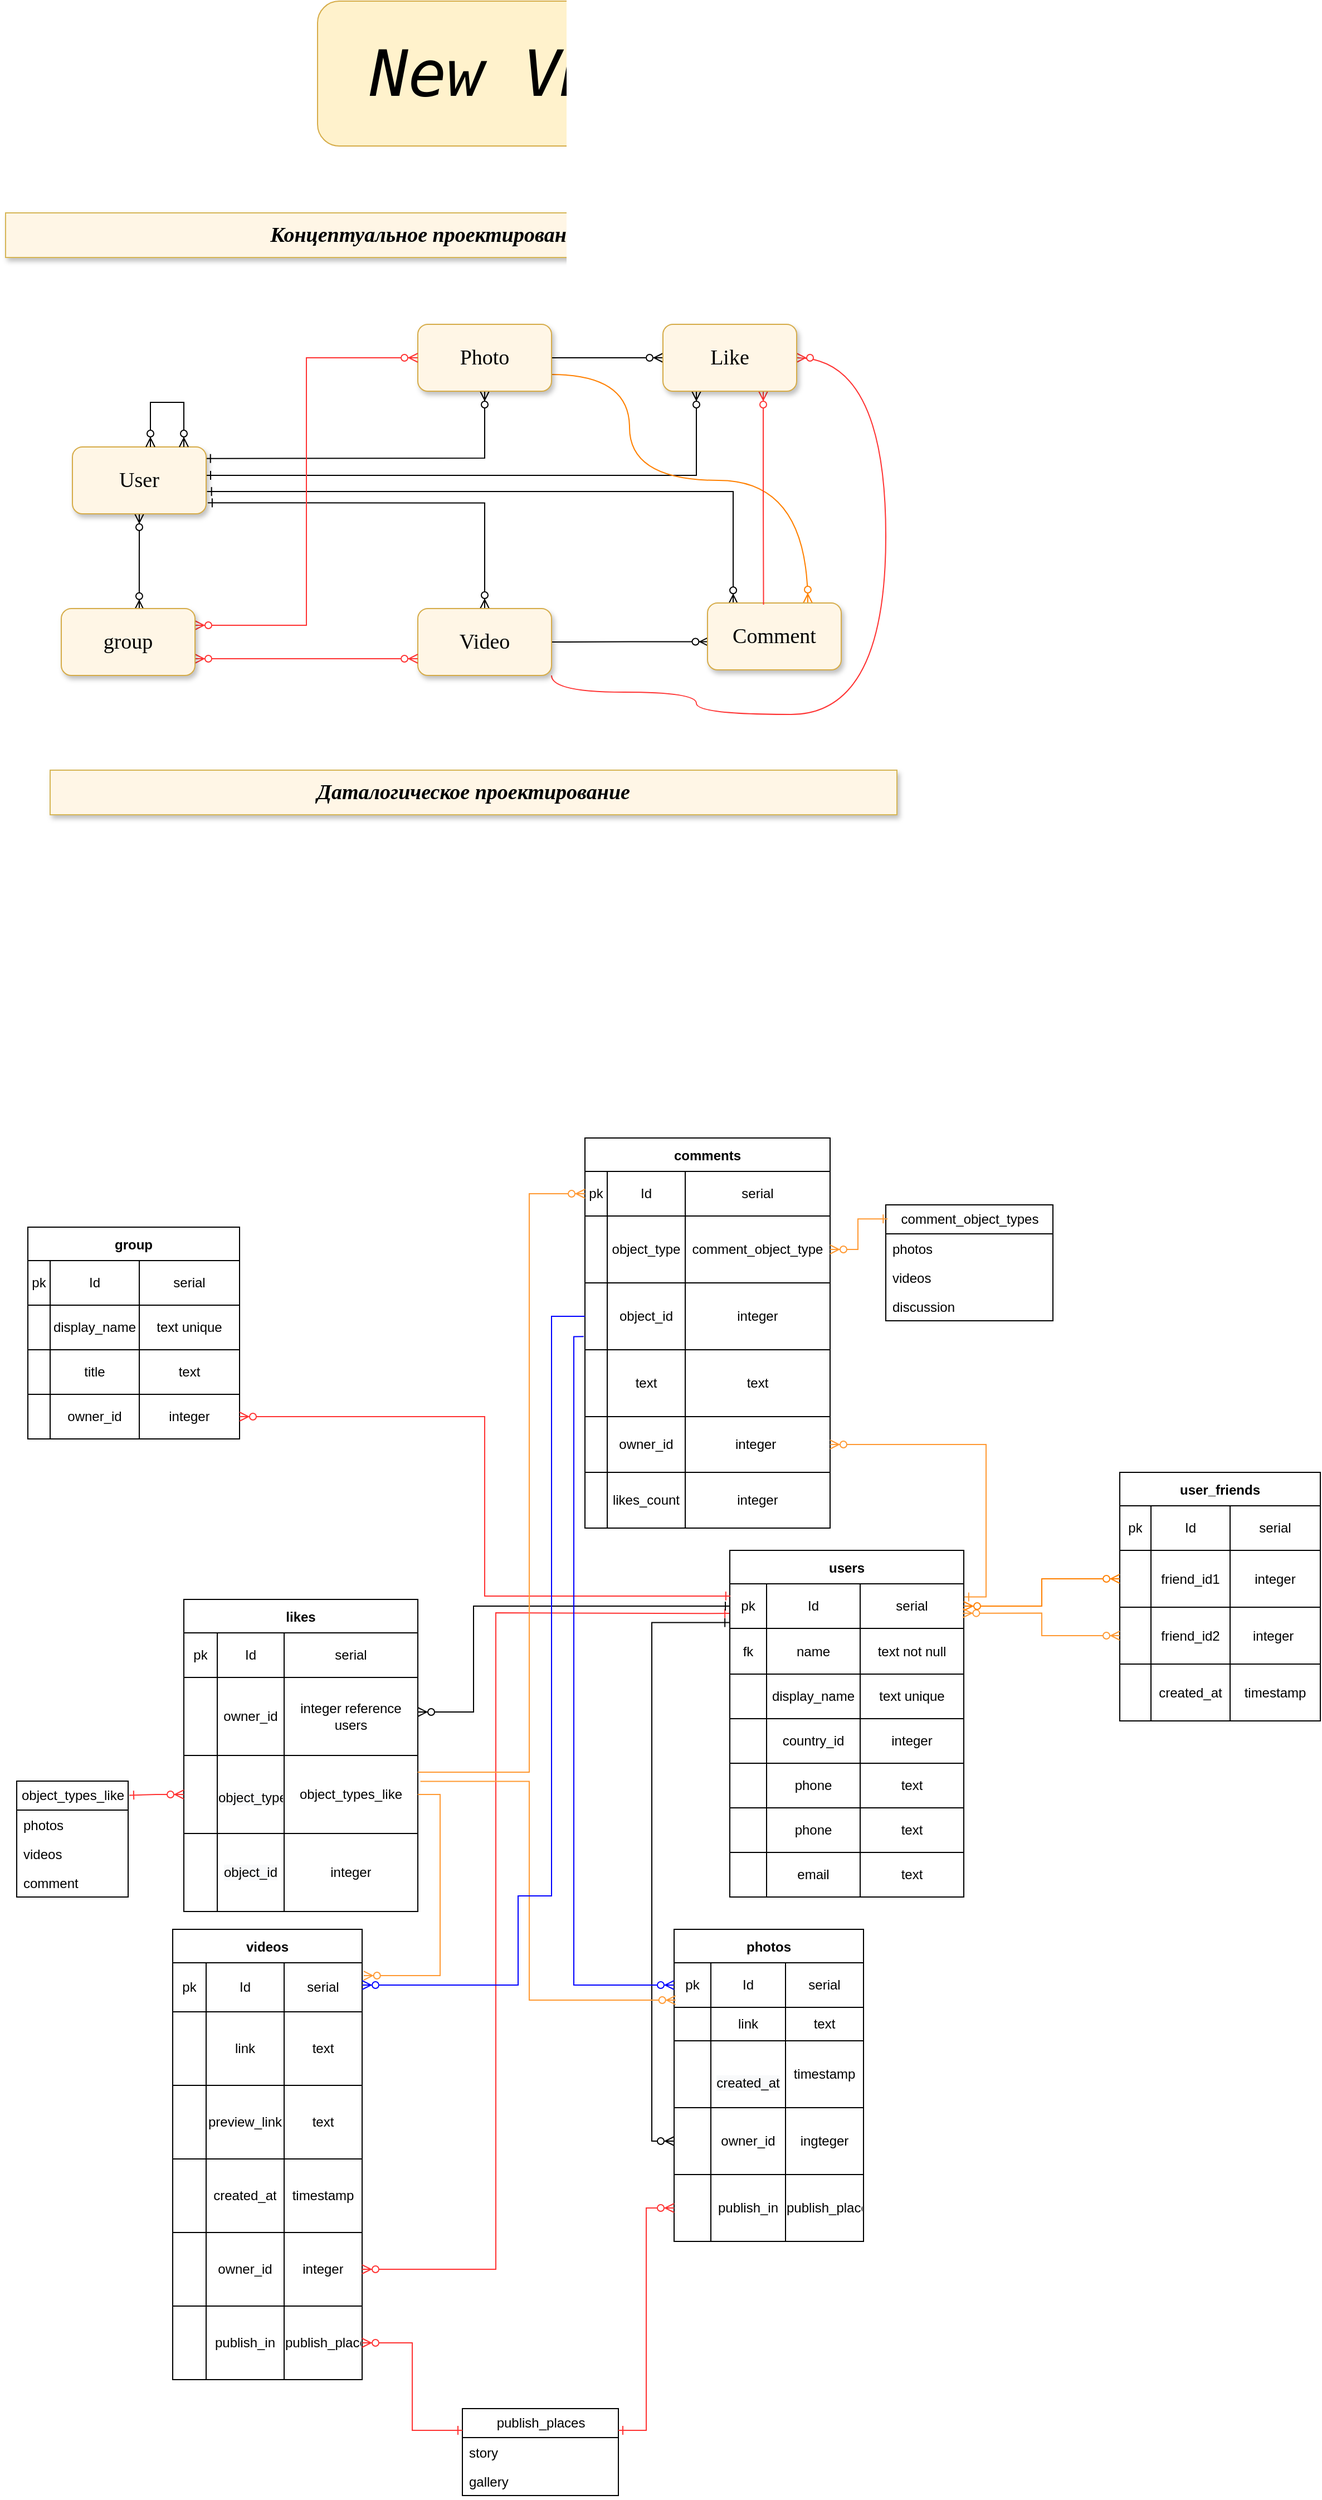 <mxfile version="15.2.9" type="github">
  <diagram id="kzBTkpLEh-Z0ybDVD-Pl" name="Page-1">
    <mxGraphModel dx="1221" dy="681" grid="1" gridSize="10" guides="1" tooltips="1" connect="1" arrows="1" fold="1" page="1" pageScale="1" pageWidth="827" pageHeight="1169" math="0" shadow="0">
      <root>
        <mxCell id="0" />
        <mxCell id="1" parent="0" />
        <mxCell id="8QKdZ73JA2FB1doCZOxA-1" value="users" style="shape=table;startSize=30;container=1;collapsible=0;childLayout=tableLayout;fontStyle=1;align=center;pointerEvents=1;" parent="1" vertex="1">
          <mxGeometry x="650" y="1430" width="210" height="311" as="geometry" />
        </mxCell>
        <mxCell id="8QKdZ73JA2FB1doCZOxA-2" value="" style="shape=partialRectangle;html=1;whiteSpace=wrap;collapsible=0;dropTarget=0;pointerEvents=0;fillColor=none;top=0;left=0;bottom=0;right=0;points=[[0,0.5],[1,0.5]];portConstraint=eastwest;" parent="8QKdZ73JA2FB1doCZOxA-1" vertex="1">
          <mxGeometry y="30" width="210" height="40" as="geometry" />
        </mxCell>
        <mxCell id="3Fdh5h9SKPRzEb-vq6Ch-36" value="pk" style="shape=partialRectangle;html=1;whiteSpace=wrap;connectable=0;fillColor=none;top=0;left=0;bottom=0;right=0;overflow=hidden;pointerEvents=1;" parent="8QKdZ73JA2FB1doCZOxA-2" vertex="1">
          <mxGeometry width="33" height="40" as="geometry" />
        </mxCell>
        <mxCell id="8QKdZ73JA2FB1doCZOxA-3" value="Id" style="shape=partialRectangle;html=1;whiteSpace=wrap;connectable=0;fillColor=none;top=0;left=0;bottom=0;right=0;overflow=hidden;pointerEvents=1;" parent="8QKdZ73JA2FB1doCZOxA-2" vertex="1">
          <mxGeometry x="33" width="84" height="40" as="geometry" />
        </mxCell>
        <mxCell id="8QKdZ73JA2FB1doCZOxA-4" value="&lt;span style=&quot;font-family: &amp;#34;helvetica&amp;#34;&quot;&gt;serial&lt;/span&gt;" style="shape=partialRectangle;html=1;whiteSpace=wrap;connectable=0;fillColor=none;top=0;left=0;bottom=0;right=0;overflow=hidden;pointerEvents=1;" parent="8QKdZ73JA2FB1doCZOxA-2" vertex="1">
          <mxGeometry x="117" width="93" height="40" as="geometry" />
        </mxCell>
        <mxCell id="8QKdZ73JA2FB1doCZOxA-9" value="" style="shape=partialRectangle;html=1;whiteSpace=wrap;collapsible=0;dropTarget=0;pointerEvents=0;fillColor=none;top=0;left=0;bottom=0;right=0;points=[[0,0.5],[1,0.5]];portConstraint=eastwest;" parent="8QKdZ73JA2FB1doCZOxA-1" vertex="1">
          <mxGeometry y="70" width="210" height="41" as="geometry" />
        </mxCell>
        <mxCell id="3Fdh5h9SKPRzEb-vq6Ch-37" value="fk" style="shape=partialRectangle;html=1;whiteSpace=wrap;connectable=0;fillColor=none;top=0;left=0;bottom=0;right=0;overflow=hidden;pointerEvents=1;" parent="8QKdZ73JA2FB1doCZOxA-9" vertex="1">
          <mxGeometry width="33" height="41" as="geometry" />
        </mxCell>
        <mxCell id="8QKdZ73JA2FB1doCZOxA-10" value="name" style="shape=partialRectangle;html=1;whiteSpace=wrap;connectable=0;fillColor=none;top=0;left=0;bottom=0;right=0;overflow=hidden;pointerEvents=1;" parent="8QKdZ73JA2FB1doCZOxA-9" vertex="1">
          <mxGeometry x="33" width="84" height="41" as="geometry" />
        </mxCell>
        <mxCell id="8QKdZ73JA2FB1doCZOxA-11" value="text not null" style="shape=partialRectangle;html=1;whiteSpace=wrap;connectable=0;fillColor=none;top=0;left=0;bottom=0;right=0;overflow=hidden;pointerEvents=1;" parent="8QKdZ73JA2FB1doCZOxA-9" vertex="1">
          <mxGeometry x="117" width="93" height="41" as="geometry" />
        </mxCell>
        <mxCell id="3Fdh5h9SKPRzEb-vq6Ch-5" style="shape=partialRectangle;html=1;whiteSpace=wrap;collapsible=0;dropTarget=0;pointerEvents=0;fillColor=none;top=0;left=0;bottom=0;right=0;points=[[0,0.5],[1,0.5]];portConstraint=eastwest;" parent="8QKdZ73JA2FB1doCZOxA-1" vertex="1">
          <mxGeometry y="111" width="210" height="40" as="geometry" />
        </mxCell>
        <mxCell id="3Fdh5h9SKPRzEb-vq6Ch-38" style="shape=partialRectangle;html=1;whiteSpace=wrap;connectable=0;fillColor=none;top=0;left=0;bottom=0;right=0;overflow=hidden;pointerEvents=1;" parent="3Fdh5h9SKPRzEb-vq6Ch-5" vertex="1">
          <mxGeometry width="33" height="40" as="geometry" />
        </mxCell>
        <mxCell id="3Fdh5h9SKPRzEb-vq6Ch-6" value="&lt;span&gt;display_name&lt;/span&gt;" style="shape=partialRectangle;html=1;whiteSpace=wrap;connectable=0;fillColor=none;top=0;left=0;bottom=0;right=0;overflow=hidden;pointerEvents=1;" parent="3Fdh5h9SKPRzEb-vq6Ch-5" vertex="1">
          <mxGeometry x="33" width="84" height="40" as="geometry" />
        </mxCell>
        <mxCell id="3Fdh5h9SKPRzEb-vq6Ch-7" value="text unique" style="shape=partialRectangle;html=1;whiteSpace=wrap;connectable=0;fillColor=none;top=0;left=0;bottom=0;right=0;overflow=hidden;pointerEvents=1;" parent="3Fdh5h9SKPRzEb-vq6Ch-5" vertex="1">
          <mxGeometry x="117" width="93" height="40" as="geometry" />
        </mxCell>
        <mxCell id="3Fdh5h9SKPRzEb-vq6Ch-12" style="shape=partialRectangle;html=1;whiteSpace=wrap;collapsible=0;dropTarget=0;pointerEvents=0;fillColor=none;top=0;left=0;bottom=0;right=0;points=[[0,0.5],[1,0.5]];portConstraint=eastwest;" parent="8QKdZ73JA2FB1doCZOxA-1" vertex="1">
          <mxGeometry y="151" width="210" height="40" as="geometry" />
        </mxCell>
        <mxCell id="3Fdh5h9SKPRzEb-vq6Ch-39" style="shape=partialRectangle;html=1;whiteSpace=wrap;connectable=0;fillColor=none;top=0;left=0;bottom=0;right=0;overflow=hidden;pointerEvents=1;" parent="3Fdh5h9SKPRzEb-vq6Ch-12" vertex="1">
          <mxGeometry width="33" height="40" as="geometry" />
        </mxCell>
        <mxCell id="3Fdh5h9SKPRzEb-vq6Ch-13" value="&lt;span&gt;country_id&lt;/span&gt;" style="shape=partialRectangle;html=1;whiteSpace=wrap;connectable=0;fillColor=none;top=0;left=0;bottom=0;right=0;overflow=hidden;pointerEvents=1;" parent="3Fdh5h9SKPRzEb-vq6Ch-12" vertex="1">
          <mxGeometry x="33" width="84" height="40" as="geometry" />
        </mxCell>
        <mxCell id="3Fdh5h9SKPRzEb-vq6Ch-14" value="&lt;span&gt;integer&lt;/span&gt;" style="shape=partialRectangle;html=1;whiteSpace=wrap;connectable=0;fillColor=none;top=0;left=0;bottom=0;right=0;overflow=hidden;pointerEvents=1;" parent="3Fdh5h9SKPRzEb-vq6Ch-12" vertex="1">
          <mxGeometry x="117" width="93" height="40" as="geometry" />
        </mxCell>
        <mxCell id="3Fdh5h9SKPRzEb-vq6Ch-33" style="shape=partialRectangle;html=1;whiteSpace=wrap;collapsible=0;dropTarget=0;pointerEvents=0;fillColor=none;top=0;left=0;bottom=0;right=0;points=[[0,0.5],[1,0.5]];portConstraint=eastwest;" parent="8QKdZ73JA2FB1doCZOxA-1" vertex="1">
          <mxGeometry y="191" width="210" height="40" as="geometry" />
        </mxCell>
        <mxCell id="3Fdh5h9SKPRzEb-vq6Ch-40" style="shape=partialRectangle;html=1;whiteSpace=wrap;connectable=0;fillColor=none;top=0;left=0;bottom=0;right=0;overflow=hidden;pointerEvents=1;" parent="3Fdh5h9SKPRzEb-vq6Ch-33" vertex="1">
          <mxGeometry width="33" height="40" as="geometry" />
        </mxCell>
        <mxCell id="3Fdh5h9SKPRzEb-vq6Ch-34" value="&lt;span&gt;phone&lt;/span&gt;" style="shape=partialRectangle;html=1;whiteSpace=wrap;connectable=0;fillColor=none;top=0;left=0;bottom=0;right=0;overflow=hidden;pointerEvents=1;" parent="3Fdh5h9SKPRzEb-vq6Ch-33" vertex="1">
          <mxGeometry x="33" width="84" height="40" as="geometry" />
        </mxCell>
        <mxCell id="3Fdh5h9SKPRzEb-vq6Ch-35" value="&lt;span&gt;text&lt;/span&gt;" style="shape=partialRectangle;html=1;whiteSpace=wrap;connectable=0;fillColor=none;top=0;left=0;bottom=0;right=0;overflow=hidden;pointerEvents=1;" parent="3Fdh5h9SKPRzEb-vq6Ch-33" vertex="1">
          <mxGeometry x="117" width="93" height="40" as="geometry" />
        </mxCell>
        <mxCell id="3Fdh5h9SKPRzEb-vq6Ch-19" style="shape=partialRectangle;html=1;whiteSpace=wrap;collapsible=0;dropTarget=0;pointerEvents=0;fillColor=none;top=0;left=0;bottom=0;right=0;points=[[0,0.5],[1,0.5]];portConstraint=eastwest;" parent="8QKdZ73JA2FB1doCZOxA-1" vertex="1">
          <mxGeometry y="231" width="210" height="40" as="geometry" />
        </mxCell>
        <mxCell id="3Fdh5h9SKPRzEb-vq6Ch-41" style="shape=partialRectangle;html=1;whiteSpace=wrap;connectable=0;fillColor=none;top=0;left=0;bottom=0;right=0;overflow=hidden;pointerEvents=1;" parent="3Fdh5h9SKPRzEb-vq6Ch-19" vertex="1">
          <mxGeometry width="33" height="40" as="geometry" />
        </mxCell>
        <mxCell id="3Fdh5h9SKPRzEb-vq6Ch-20" value="&lt;span&gt;phone&lt;/span&gt;" style="shape=partialRectangle;html=1;whiteSpace=wrap;connectable=0;fillColor=none;top=0;left=0;bottom=0;right=0;overflow=hidden;pointerEvents=1;" parent="3Fdh5h9SKPRzEb-vq6Ch-19" vertex="1">
          <mxGeometry x="33" width="84" height="40" as="geometry" />
        </mxCell>
        <mxCell id="3Fdh5h9SKPRzEb-vq6Ch-21" value="&lt;span&gt;text&lt;/span&gt;" style="shape=partialRectangle;html=1;whiteSpace=wrap;connectable=0;fillColor=none;top=0;left=0;bottom=0;right=0;overflow=hidden;pointerEvents=1;" parent="3Fdh5h9SKPRzEb-vq6Ch-19" vertex="1">
          <mxGeometry x="117" width="93" height="40" as="geometry" />
        </mxCell>
        <mxCell id="3Fdh5h9SKPRzEb-vq6Ch-26" style="shape=partialRectangle;html=1;whiteSpace=wrap;collapsible=0;dropTarget=0;pointerEvents=0;fillColor=none;top=0;left=0;bottom=0;right=0;points=[[0,0.5],[1,0.5]];portConstraint=eastwest;" parent="8QKdZ73JA2FB1doCZOxA-1" vertex="1">
          <mxGeometry y="271" width="210" height="40" as="geometry" />
        </mxCell>
        <mxCell id="3Fdh5h9SKPRzEb-vq6Ch-42" style="shape=partialRectangle;html=1;whiteSpace=wrap;connectable=0;fillColor=none;top=0;left=0;bottom=0;right=0;overflow=hidden;pointerEvents=1;" parent="3Fdh5h9SKPRzEb-vq6Ch-26" vertex="1">
          <mxGeometry width="33" height="40" as="geometry" />
        </mxCell>
        <mxCell id="3Fdh5h9SKPRzEb-vq6Ch-27" value="&lt;span&gt;email&lt;/span&gt;" style="shape=partialRectangle;html=1;whiteSpace=wrap;connectable=0;fillColor=none;top=0;left=0;bottom=0;right=0;overflow=hidden;pointerEvents=1;" parent="3Fdh5h9SKPRzEb-vq6Ch-26" vertex="1">
          <mxGeometry x="33" width="84" height="40" as="geometry" />
        </mxCell>
        <mxCell id="3Fdh5h9SKPRzEb-vq6Ch-28" value="&lt;span&gt;text&lt;/span&gt;" style="shape=partialRectangle;html=1;whiteSpace=wrap;connectable=0;fillColor=none;top=0;left=0;bottom=0;right=0;overflow=hidden;pointerEvents=1;" parent="3Fdh5h9SKPRzEb-vq6Ch-26" vertex="1">
          <mxGeometry x="117" width="93" height="40" as="geometry" />
        </mxCell>
        <mxCell id="8QKdZ73JA2FB1doCZOxA-18" value="likes" style="shape=table;startSize=30;container=1;collapsible=0;childLayout=tableLayout;fontStyle=1;align=center;pointerEvents=1;flipV=0;flipH=0;" parent="1" vertex="1">
          <mxGeometry x="160" y="1474" width="210" height="280" as="geometry" />
        </mxCell>
        <mxCell id="8QKdZ73JA2FB1doCZOxA-19" value="" style="shape=partialRectangle;html=1;whiteSpace=wrap;collapsible=0;dropTarget=0;pointerEvents=0;fillColor=none;top=0;left=0;bottom=0;right=0;points=[[0,0.5],[1,0.5]];portConstraint=eastwest;" parent="8QKdZ73JA2FB1doCZOxA-18" vertex="1">
          <mxGeometry y="30" width="210" height="40" as="geometry" />
        </mxCell>
        <mxCell id="3Fdh5h9SKPRzEb-vq6Ch-114" value="pk" style="shape=partialRectangle;html=1;whiteSpace=wrap;connectable=0;fillColor=none;top=0;left=0;bottom=0;right=0;overflow=hidden;pointerEvents=1;" parent="8QKdZ73JA2FB1doCZOxA-19" vertex="1">
          <mxGeometry width="30" height="40" as="geometry" />
        </mxCell>
        <mxCell id="8QKdZ73JA2FB1doCZOxA-20" value="Id" style="shape=partialRectangle;html=1;whiteSpace=wrap;connectable=0;fillColor=none;top=0;left=0;bottom=0;right=0;overflow=hidden;pointerEvents=1;" parent="8QKdZ73JA2FB1doCZOxA-19" vertex="1">
          <mxGeometry x="30" width="60" height="40" as="geometry" />
        </mxCell>
        <mxCell id="8QKdZ73JA2FB1doCZOxA-21" value="serial" style="shape=partialRectangle;html=1;whiteSpace=wrap;connectable=0;fillColor=none;top=0;left=0;bottom=0;right=0;overflow=hidden;pointerEvents=1;" parent="8QKdZ73JA2FB1doCZOxA-19" vertex="1">
          <mxGeometry x="90" width="120" height="40" as="geometry" />
        </mxCell>
        <mxCell id="8QKdZ73JA2FB1doCZOxA-24" style="shape=partialRectangle;html=1;whiteSpace=wrap;collapsible=0;dropTarget=0;pointerEvents=0;fillColor=none;top=0;left=0;bottom=0;right=0;points=[[0,0.5],[1,0.5]];portConstraint=eastwest;" parent="8QKdZ73JA2FB1doCZOxA-18" vertex="1">
          <mxGeometry y="70" width="210" height="70" as="geometry" />
        </mxCell>
        <mxCell id="3Fdh5h9SKPRzEb-vq6Ch-115" style="shape=partialRectangle;html=1;whiteSpace=wrap;connectable=0;fillColor=none;top=0;left=0;bottom=0;right=0;overflow=hidden;pointerEvents=1;" parent="8QKdZ73JA2FB1doCZOxA-24" vertex="1">
          <mxGeometry width="30" height="70" as="geometry" />
        </mxCell>
        <mxCell id="8QKdZ73JA2FB1doCZOxA-25" value="owner_id" style="shape=partialRectangle;html=1;whiteSpace=wrap;connectable=0;fillColor=none;top=0;left=0;bottom=0;right=0;overflow=hidden;pointerEvents=1;" parent="8QKdZ73JA2FB1doCZOxA-24" vertex="1">
          <mxGeometry x="30" width="60" height="70" as="geometry" />
        </mxCell>
        <mxCell id="8QKdZ73JA2FB1doCZOxA-26" value="integer reference users" style="shape=partialRectangle;html=1;whiteSpace=wrap;connectable=0;fillColor=none;top=0;left=0;bottom=0;right=0;overflow=hidden;pointerEvents=1;" parent="8QKdZ73JA2FB1doCZOxA-24" vertex="1">
          <mxGeometry x="90" width="120" height="70" as="geometry" />
        </mxCell>
        <mxCell id="3Fdh5h9SKPRzEb-vq6Ch-104" style="shape=partialRectangle;html=1;whiteSpace=wrap;collapsible=0;dropTarget=0;pointerEvents=0;fillColor=none;top=0;left=0;bottom=0;right=0;points=[[0,0.5],[1,0.5]];portConstraint=eastwest;" parent="8QKdZ73JA2FB1doCZOxA-18" vertex="1">
          <mxGeometry y="140" width="210" height="70" as="geometry" />
        </mxCell>
        <mxCell id="3Fdh5h9SKPRzEb-vq6Ch-116" style="shape=partialRectangle;html=1;whiteSpace=wrap;connectable=0;fillColor=none;top=0;left=0;bottom=0;right=0;overflow=hidden;pointerEvents=1;" parent="3Fdh5h9SKPRzEb-vq6Ch-104" vertex="1">
          <mxGeometry width="30" height="70" as="geometry" />
        </mxCell>
        <mxCell id="3Fdh5h9SKPRzEb-vq6Ch-105" value="&#xa;&#xa;&lt;span style=&quot;color: rgb(0, 0, 0); font-family: helvetica; font-size: 12px; font-style: normal; font-weight: 400; letter-spacing: normal; text-align: center; text-indent: 0px; text-transform: none; word-spacing: 0px; background-color: rgb(248, 249, 250); display: inline; float: none;&quot;&gt;object_type&lt;/span&gt;&#xa;&#xa;" style="shape=partialRectangle;html=1;whiteSpace=wrap;connectable=0;fillColor=none;top=0;left=0;bottom=0;right=0;overflow=hidden;pointerEvents=1;" parent="3Fdh5h9SKPRzEb-vq6Ch-104" vertex="1">
          <mxGeometry x="30" width="60" height="70" as="geometry" />
        </mxCell>
        <mxCell id="3Fdh5h9SKPRzEb-vq6Ch-106" value="object_types_like" style="shape=partialRectangle;html=1;whiteSpace=wrap;connectable=0;fillColor=none;top=0;left=0;bottom=0;right=0;overflow=hidden;pointerEvents=1;" parent="3Fdh5h9SKPRzEb-vq6Ch-104" vertex="1">
          <mxGeometry x="90" width="120" height="70" as="geometry" />
        </mxCell>
        <mxCell id="3Fdh5h9SKPRzEb-vq6Ch-109" style="shape=partialRectangle;html=1;whiteSpace=wrap;collapsible=0;dropTarget=0;pointerEvents=0;fillColor=none;top=0;left=0;bottom=0;right=0;points=[[0,0.5],[1,0.5]];portConstraint=eastwest;" parent="8QKdZ73JA2FB1doCZOxA-18" vertex="1">
          <mxGeometry y="210" width="210" height="70" as="geometry" />
        </mxCell>
        <mxCell id="3Fdh5h9SKPRzEb-vq6Ch-117" style="shape=partialRectangle;html=1;whiteSpace=wrap;connectable=0;fillColor=none;top=0;left=0;bottom=0;right=0;overflow=hidden;pointerEvents=1;" parent="3Fdh5h9SKPRzEb-vq6Ch-109" vertex="1">
          <mxGeometry width="30" height="70" as="geometry" />
        </mxCell>
        <mxCell id="3Fdh5h9SKPRzEb-vq6Ch-110" value="&lt;span style=&quot;color: rgb(0 , 0 , 0) ; font-family: &amp;#34;helvetica&amp;#34; ; font-size: 12px ; font-style: normal ; font-weight: 400 ; letter-spacing: normal ; text-align: center ; text-indent: 0px ; text-transform: none ; word-spacing: 0px ; background-color: rgb(248 , 249 , 250) ; display: inline ; float: none&quot;&gt;object_id&lt;/span&gt;&lt;br&gt;" style="shape=partialRectangle;html=1;whiteSpace=wrap;connectable=0;fillColor=none;top=0;left=0;bottom=0;right=0;overflow=hidden;pointerEvents=1;" parent="3Fdh5h9SKPRzEb-vq6Ch-109" vertex="1">
          <mxGeometry x="30" width="60" height="70" as="geometry" />
        </mxCell>
        <mxCell id="3Fdh5h9SKPRzEb-vq6Ch-111" value="integer" style="shape=partialRectangle;html=1;whiteSpace=wrap;connectable=0;fillColor=none;top=0;left=0;bottom=0;right=0;overflow=hidden;pointerEvents=1;" parent="3Fdh5h9SKPRzEb-vq6Ch-109" vertex="1">
          <mxGeometry x="90" width="120" height="70" as="geometry" />
        </mxCell>
        <UserObject label="&lt;pre&gt;&lt;font style=&quot;font-size: 57px&quot;&gt;New VK&lt;/font&gt;&lt;/pre&gt;" link="https://youtu.be/a0NjDx5UJsg?t=54" linkTarget="_blank" id="8QKdZ73JA2FB1doCZOxA-29">
          <mxCell style="rounded=1;whiteSpace=wrap;html=1;fontFamily=Georgia;fontStyle=2;horizontal=1;align=center;fillColor=#fff2cc;strokeColor=#D6AC49;" parent="1" vertex="1">
            <mxGeometry x="280" y="40" width="300" height="130" as="geometry" />
          </mxCell>
        </UserObject>
        <mxCell id="8QKdZ73JA2FB1doCZOxA-30" value="&lt;p style=&quot;line-height: 150%; font-size: 19px;&quot;&gt;&lt;font style=&quot;font-size: 19px;&quot;&gt;Концептуальное проектирование&lt;/font&gt;&lt;/p&gt;" style="text;html=1;align=center;verticalAlign=middle;whiteSpace=wrap;rounded=0;shadow=1;strokeColor=#d6b656;fillColor=#FFF6E6;fontFamily=Georgia;fontStyle=3;fontSize=19;" parent="1" vertex="1">
          <mxGeometry y="230" width="760" height="40" as="geometry" />
        </mxCell>
        <mxCell id="8QKdZ73JA2FB1doCZOxA-31" style="edgeStyle=orthogonalEdgeStyle;rounded=0;orthogonalLoop=1;jettySize=auto;html=1;exitX=0.999;exitY=0.173;exitDx=0;exitDy=0;entryX=0.5;entryY=1;entryDx=0;entryDy=0;fontFamily=Georgia;fontSize=19;endArrow=ERzeroToMany;endFill=1;startArrow=ERone;startFill=0;exitPerimeter=0;" parent="1" source="8QKdZ73JA2FB1doCZOxA-37" target="8QKdZ73JA2FB1doCZOxA-45" edge="1">
          <mxGeometry relative="1" as="geometry">
            <Array as="points">
              <mxPoint x="190" y="450" />
              <mxPoint x="430" y="450" />
            </Array>
          </mxGeometry>
        </mxCell>
        <mxCell id="8QKdZ73JA2FB1doCZOxA-32" style="edgeStyle=orthogonalEdgeStyle;rounded=0;orthogonalLoop=1;jettySize=auto;html=1;fontFamily=Georgia;fontSize=19;endArrow=ERzeroToMany;endFill=1;exitX=1.012;exitY=0.836;exitDx=0;exitDy=0;exitPerimeter=0;startArrow=ERone;startFill=0;entryX=0.5;entryY=0;entryDx=0;entryDy=0;" parent="1" source="8QKdZ73JA2FB1doCZOxA-37" target="8QKdZ73JA2FB1doCZOxA-46" edge="1">
          <mxGeometry relative="1" as="geometry">
            <mxPoint x="190" y="490" as="sourcePoint" />
            <Array as="points">
              <mxPoint x="430" y="490" />
            </Array>
          </mxGeometry>
        </mxCell>
        <mxCell id="8QKdZ73JA2FB1doCZOxA-33" style="edgeStyle=orthogonalEdgeStyle;rounded=0;orthogonalLoop=1;jettySize=auto;html=1;fontFamily=Georgia;fontSize=19;endArrow=ERzeroToMany;endFill=1;exitX=1.007;exitY=0.666;exitDx=0;exitDy=0;exitPerimeter=0;startArrow=ERone;startFill=0;entryX=0.192;entryY=0.011;entryDx=0;entryDy=0;entryPerimeter=0;" parent="1" source="8QKdZ73JA2FB1doCZOxA-37" target="8QKdZ73JA2FB1doCZOxA-40" edge="1">
          <mxGeometry relative="1" as="geometry">
            <mxPoint x="447" y="350" as="targetPoint" />
            <mxPoint x="190" y="480" as="sourcePoint" />
            <Array as="points">
              <mxPoint x="653" y="480" />
            </Array>
          </mxGeometry>
        </mxCell>
        <mxCell id="8QKdZ73JA2FB1doCZOxA-34" style="edgeStyle=orthogonalEdgeStyle;rounded=0;orthogonalLoop=1;jettySize=auto;html=1;exitX=1;exitY=0.425;exitDx=0;exitDy=0;fontFamily=Georgia;fontSize=19;endArrow=ERzeroToMany;endFill=1;entryX=0.25;entryY=1;entryDx=0;entryDy=0;startArrow=ERone;startFill=0;exitPerimeter=0;" parent="1" source="8QKdZ73JA2FB1doCZOxA-37" target="8QKdZ73JA2FB1doCZOxA-44" edge="1">
          <mxGeometry relative="1" as="geometry" />
        </mxCell>
        <mxCell id="8QKdZ73JA2FB1doCZOxA-36" style="edgeStyle=orthogonalEdgeStyle;rounded=0;orthogonalLoop=1;jettySize=auto;html=1;exitX=0.5;exitY=1;exitDx=0;exitDy=0;entryX=0.583;entryY=0.015;entryDx=0;entryDy=0;entryPerimeter=0;fontFamily=Georgia;fontSize=19;endArrow=ERzeroToMany;endFill=1;startArrow=ERzeroToMany;startFill=1;" parent="1" source="8QKdZ73JA2FB1doCZOxA-37" target="8QKdZ73JA2FB1doCZOxA-50" edge="1">
          <mxGeometry relative="1" as="geometry" />
        </mxCell>
        <mxCell id="8QKdZ73JA2FB1doCZOxA-37" value="User" style="rounded=1;whiteSpace=wrap;html=1;shadow=1;fontFamily=Georgia;fontSize=19;strokeColor=#D6AC49;fillColor=#FFF6E6;align=center;" parent="1" vertex="1">
          <mxGeometry x="60" y="440" width="120" height="60" as="geometry" />
        </mxCell>
        <mxCell id="8QKdZ73JA2FB1doCZOxA-38" style="edgeStyle=orthogonalEdgeStyle;rounded=0;jumpStyle=none;orthogonalLoop=1;jettySize=auto;html=1;exitX=0.01;exitY=0.579;exitDx=0;exitDy=0;entryX=1;entryY=0.5;entryDx=0;entryDy=0;fontFamily=Georgia;fontSize=19;startArrow=ERzeroToMany;startFill=1;endArrow=none;endFill=0;exitPerimeter=0;" parent="1" source="8QKdZ73JA2FB1doCZOxA-40" target="8QKdZ73JA2FB1doCZOxA-46" edge="1">
          <mxGeometry relative="1" as="geometry" />
        </mxCell>
        <mxCell id="8QKdZ73JA2FB1doCZOxA-39" style="edgeStyle=orthogonalEdgeStyle;curved=1;rounded=0;jumpStyle=none;orthogonalLoop=1;jettySize=auto;html=1;exitX=0.75;exitY=0;exitDx=0;exitDy=0;entryX=1;entryY=0.75;entryDx=0;entryDy=0;fontFamily=Georgia;fontSize=19;startArrow=ERzeroToMany;startFill=1;endArrow=none;endFill=0;strokeColor=#FF8000;" parent="1" source="8QKdZ73JA2FB1doCZOxA-40" target="8QKdZ73JA2FB1doCZOxA-45" edge="1">
          <mxGeometry relative="1" as="geometry">
            <Array as="points">
              <mxPoint x="720" y="470" />
              <mxPoint x="560" y="470" />
              <mxPoint x="560" y="375" />
            </Array>
          </mxGeometry>
        </mxCell>
        <mxCell id="8QKdZ73JA2FB1doCZOxA-40" value="Comment" style="rounded=1;whiteSpace=wrap;html=1;shadow=1;fontFamily=Georgia;fontSize=19;strokeColor=#D6AC49;fillColor=#FFF6E6;align=center;" parent="1" vertex="1">
          <mxGeometry x="630" y="580" width="120" height="60" as="geometry" />
        </mxCell>
        <mxCell id="8QKdZ73JA2FB1doCZOxA-41" style="rounded=0;orthogonalLoop=1;jettySize=auto;html=1;exitX=0.75;exitY=1;exitDx=0;exitDy=0;fontFamily=Georgia;fontSize=19;endArrow=none;endFill=0;jumpStyle=none;startArrow=ERzeroToMany;startFill=1;entryX=0.419;entryY=0.025;entryDx=0;entryDy=0;elbow=vertical;edgeStyle=orthogonalEdgeStyle;fillColor=#f8cecc;strokeColor=#FF3333;entryPerimeter=0;" parent="1" source="8QKdZ73JA2FB1doCZOxA-44" target="8QKdZ73JA2FB1doCZOxA-40" edge="1">
          <mxGeometry relative="1" as="geometry">
            <mxPoint x="517" y="350" as="targetPoint" />
          </mxGeometry>
        </mxCell>
        <mxCell id="8QKdZ73JA2FB1doCZOxA-42" style="edgeStyle=orthogonalEdgeStyle;rounded=0;jumpStyle=none;orthogonalLoop=1;jettySize=auto;html=1;exitX=0;exitY=0.5;exitDx=0;exitDy=0;entryX=1;entryY=0.5;entryDx=0;entryDy=0;fontFamily=Georgia;fontSize=19;startArrow=ERzeroToMany;startFill=1;endArrow=none;endFill=0;" parent="1" source="8QKdZ73JA2FB1doCZOxA-44" target="8QKdZ73JA2FB1doCZOxA-45" edge="1">
          <mxGeometry relative="1" as="geometry" />
        </mxCell>
        <mxCell id="8QKdZ73JA2FB1doCZOxA-43" style="edgeStyle=orthogonalEdgeStyle;curved=1;rounded=0;jumpStyle=none;orthogonalLoop=1;jettySize=auto;html=1;entryX=1;entryY=1;entryDx=0;entryDy=0;fontFamily=Georgia;fontSize=19;startArrow=ERzeroToMany;startFill=1;endArrow=none;endFill=0;strokeColor=#FF3333;exitX=1;exitY=0.5;exitDx=0;exitDy=0;" parent="1" source="8QKdZ73JA2FB1doCZOxA-44" target="8QKdZ73JA2FB1doCZOxA-46" edge="1">
          <mxGeometry relative="1" as="geometry">
            <mxPoint x="560" y="390" as="sourcePoint" />
            <Array as="points">
              <mxPoint x="790" y="360" />
              <mxPoint x="790" y="680" />
              <mxPoint x="620" y="680" />
              <mxPoint x="620" y="660" />
              <mxPoint x="490" y="660" />
            </Array>
          </mxGeometry>
        </mxCell>
        <mxCell id="8QKdZ73JA2FB1doCZOxA-44" value="Like" style="rounded=1;whiteSpace=wrap;html=1;shadow=1;fontFamily=Georgia;fontSize=19;strokeColor=#D6AC49;fillColor=#FFF6E6;align=center;" parent="1" vertex="1">
          <mxGeometry x="590" y="330" width="120" height="60" as="geometry" />
        </mxCell>
        <mxCell id="8QKdZ73JA2FB1doCZOxA-45" value="Photo" style="rounded=1;whiteSpace=wrap;html=1;shadow=1;fontFamily=Georgia;fontSize=19;strokeColor=#D6AC49;fillColor=#FFF6E6;align=center;" parent="1" vertex="1">
          <mxGeometry x="370" y="330" width="120" height="60" as="geometry" />
        </mxCell>
        <mxCell id="8QKdZ73JA2FB1doCZOxA-46" value="Video" style="rounded=1;whiteSpace=wrap;html=1;shadow=1;fontFamily=Georgia;fontSize=19;strokeColor=#D6AC49;fillColor=#FFF6E6;align=center;" parent="1" vertex="1">
          <mxGeometry x="370" y="585" width="120" height="60" as="geometry" />
        </mxCell>
        <mxCell id="8QKdZ73JA2FB1doCZOxA-48" style="edgeStyle=elbowEdgeStyle;rounded=0;jumpStyle=none;orthogonalLoop=1;jettySize=auto;html=1;exitX=1;exitY=0.25;exitDx=0;exitDy=0;entryX=0;entryY=0.5;entryDx=0;entryDy=0;fontFamily=Georgia;fontSize=19;startArrow=ERzeroToMany;startFill=1;endArrow=ERzeroToMany;endFill=1;strokeColor=#FF3333;" parent="1" source="8QKdZ73JA2FB1doCZOxA-50" target="8QKdZ73JA2FB1doCZOxA-45" edge="1">
          <mxGeometry relative="1" as="geometry" />
        </mxCell>
        <mxCell id="8QKdZ73JA2FB1doCZOxA-49" style="edgeStyle=orthogonalEdgeStyle;rounded=0;jumpStyle=none;orthogonalLoop=1;jettySize=auto;html=1;exitX=1;exitY=0.75;exitDx=0;exitDy=0;entryX=0;entryY=0.75;entryDx=0;entryDy=0;fontFamily=Georgia;fontSize=19;startArrow=ERzeroToMany;startFill=1;endArrow=ERzeroToMany;endFill=1;strokeColor=#FF3333;" parent="1" source="8QKdZ73JA2FB1doCZOxA-50" target="8QKdZ73JA2FB1doCZOxA-46" edge="1">
          <mxGeometry relative="1" as="geometry" />
        </mxCell>
        <mxCell id="8QKdZ73JA2FB1doCZOxA-50" value="group" style="rounded=1;whiteSpace=wrap;html=1;shadow=1;fontFamily=Georgia;fontSize=19;strokeColor=#D6AC49;fillColor=#FFF6E6;align=center;" parent="1" vertex="1">
          <mxGeometry x="50" y="585" width="120" height="60" as="geometry" />
        </mxCell>
        <mxCell id="8QKdZ73JA2FB1doCZOxA-52" value="group" style="shape=table;startSize=30;container=1;collapsible=0;childLayout=tableLayout;fontStyle=1;align=center;pointerEvents=1;" parent="1" vertex="1">
          <mxGeometry x="20" y="1140" width="190" height="190" as="geometry" />
        </mxCell>
        <mxCell id="8QKdZ73JA2FB1doCZOxA-53" value="" style="shape=partialRectangle;html=1;whiteSpace=wrap;collapsible=0;dropTarget=0;pointerEvents=0;fillColor=none;top=0;left=0;bottom=0;right=0;points=[[0,0.5],[1,0.5]];portConstraint=eastwest;" parent="8QKdZ73JA2FB1doCZOxA-52" vertex="1">
          <mxGeometry y="30" width="190" height="40" as="geometry" />
        </mxCell>
        <mxCell id="3Fdh5h9SKPRzEb-vq6Ch-62" value="pk" style="shape=partialRectangle;html=1;whiteSpace=wrap;connectable=0;fillColor=none;top=0;left=0;bottom=0;right=0;overflow=hidden;pointerEvents=1;" parent="8QKdZ73JA2FB1doCZOxA-53" vertex="1">
          <mxGeometry width="20" height="40" as="geometry" />
        </mxCell>
        <mxCell id="8QKdZ73JA2FB1doCZOxA-54" value="Id" style="shape=partialRectangle;html=1;whiteSpace=wrap;connectable=0;fillColor=none;top=0;left=0;bottom=0;right=0;overflow=hidden;pointerEvents=1;" parent="8QKdZ73JA2FB1doCZOxA-53" vertex="1">
          <mxGeometry x="20" width="80" height="40" as="geometry" />
        </mxCell>
        <mxCell id="8QKdZ73JA2FB1doCZOxA-55" value="serial" style="shape=partialRectangle;html=1;whiteSpace=wrap;connectable=0;fillColor=none;top=0;left=0;bottom=0;right=0;overflow=hidden;pointerEvents=1;" parent="8QKdZ73JA2FB1doCZOxA-53" vertex="1">
          <mxGeometry x="100" width="90" height="40" as="geometry" />
        </mxCell>
        <mxCell id="8QKdZ73JA2FB1doCZOxA-58" style="shape=partialRectangle;html=1;whiteSpace=wrap;collapsible=0;dropTarget=0;pointerEvents=0;fillColor=none;top=0;left=0;bottom=0;right=0;points=[[0,0.5],[1,0.5]];portConstraint=eastwest;" parent="8QKdZ73JA2FB1doCZOxA-52" vertex="1">
          <mxGeometry y="70" width="190" height="40" as="geometry" />
        </mxCell>
        <mxCell id="3Fdh5h9SKPRzEb-vq6Ch-63" style="shape=partialRectangle;html=1;whiteSpace=wrap;connectable=0;fillColor=none;top=0;left=0;bottom=0;right=0;overflow=hidden;pointerEvents=1;" parent="8QKdZ73JA2FB1doCZOxA-58" vertex="1">
          <mxGeometry width="20" height="40" as="geometry" />
        </mxCell>
        <mxCell id="8QKdZ73JA2FB1doCZOxA-59" value="display_name" style="shape=partialRectangle;html=1;whiteSpace=wrap;connectable=0;fillColor=none;top=0;left=0;bottom=0;right=0;overflow=hidden;pointerEvents=1;" parent="8QKdZ73JA2FB1doCZOxA-58" vertex="1">
          <mxGeometry x="20" width="80" height="40" as="geometry" />
        </mxCell>
        <mxCell id="8QKdZ73JA2FB1doCZOxA-60" value="text unique" style="shape=partialRectangle;html=1;whiteSpace=wrap;connectable=0;fillColor=none;top=0;left=0;bottom=0;right=0;overflow=hidden;pointerEvents=1;" parent="8QKdZ73JA2FB1doCZOxA-58" vertex="1">
          <mxGeometry x="100" width="90" height="40" as="geometry" />
        </mxCell>
        <mxCell id="3Fdh5h9SKPRzEb-vq6Ch-52" style="shape=partialRectangle;html=1;whiteSpace=wrap;collapsible=0;dropTarget=0;pointerEvents=0;fillColor=none;top=0;left=0;bottom=0;right=0;points=[[0,0.5],[1,0.5]];portConstraint=eastwest;" parent="8QKdZ73JA2FB1doCZOxA-52" vertex="1">
          <mxGeometry y="110" width="190" height="40" as="geometry" />
        </mxCell>
        <mxCell id="3Fdh5h9SKPRzEb-vq6Ch-64" style="shape=partialRectangle;html=1;whiteSpace=wrap;connectable=0;fillColor=none;top=0;left=0;bottom=0;right=0;overflow=hidden;pointerEvents=1;" parent="3Fdh5h9SKPRzEb-vq6Ch-52" vertex="1">
          <mxGeometry width="20" height="40" as="geometry" />
        </mxCell>
        <mxCell id="3Fdh5h9SKPRzEb-vq6Ch-53" value="&lt;span&gt;title&lt;/span&gt;" style="shape=partialRectangle;html=1;whiteSpace=wrap;connectable=0;fillColor=none;top=0;left=0;bottom=0;right=0;overflow=hidden;pointerEvents=1;" parent="3Fdh5h9SKPRzEb-vq6Ch-52" vertex="1">
          <mxGeometry x="20" width="80" height="40" as="geometry" />
        </mxCell>
        <mxCell id="3Fdh5h9SKPRzEb-vq6Ch-54" value="&lt;span&gt;text&lt;/span&gt;" style="shape=partialRectangle;html=1;whiteSpace=wrap;connectable=0;fillColor=none;top=0;left=0;bottom=0;right=0;overflow=hidden;pointerEvents=1;" parent="3Fdh5h9SKPRzEb-vq6Ch-52" vertex="1">
          <mxGeometry x="100" width="90" height="40" as="geometry" />
        </mxCell>
        <mxCell id="3Fdh5h9SKPRzEb-vq6Ch-57" style="shape=partialRectangle;html=1;whiteSpace=wrap;collapsible=0;dropTarget=0;pointerEvents=0;fillColor=none;top=0;left=0;bottom=0;right=0;points=[[0,0.5],[1,0.5]];portConstraint=eastwest;" parent="8QKdZ73JA2FB1doCZOxA-52" vertex="1">
          <mxGeometry y="150" width="190" height="40" as="geometry" />
        </mxCell>
        <mxCell id="3Fdh5h9SKPRzEb-vq6Ch-65" style="shape=partialRectangle;html=1;whiteSpace=wrap;connectable=0;fillColor=none;top=0;left=0;bottom=0;right=0;overflow=hidden;pointerEvents=1;" parent="3Fdh5h9SKPRzEb-vq6Ch-57" vertex="1">
          <mxGeometry width="20" height="40" as="geometry" />
        </mxCell>
        <mxCell id="3Fdh5h9SKPRzEb-vq6Ch-58" value="&lt;span&gt;owner_id&lt;/span&gt;" style="shape=partialRectangle;html=1;whiteSpace=wrap;connectable=0;fillColor=none;top=0;left=0;bottom=0;right=0;overflow=hidden;pointerEvents=1;" parent="3Fdh5h9SKPRzEb-vq6Ch-57" vertex="1">
          <mxGeometry x="20" width="80" height="40" as="geometry" />
        </mxCell>
        <mxCell id="3Fdh5h9SKPRzEb-vq6Ch-59" value="&lt;span&gt;integer&lt;/span&gt;" style="shape=partialRectangle;html=1;whiteSpace=wrap;connectable=0;fillColor=none;top=0;left=0;bottom=0;right=0;overflow=hidden;pointerEvents=1;" parent="3Fdh5h9SKPRzEb-vq6Ch-57" vertex="1">
          <mxGeometry x="100" width="90" height="40" as="geometry" />
        </mxCell>
        <mxCell id="8QKdZ73JA2FB1doCZOxA-63" style="edgeStyle=orthogonalEdgeStyle;rounded=0;jumpStyle=none;orthogonalLoop=1;jettySize=auto;html=1;exitX=1;exitY=0.5;exitDx=0;exitDy=0;fontFamily=Georgia;fontSize=19;startArrow=ERzeroToMany;startFill=1;endArrow=ERzeroToMany;endFill=1;strokeColor=#FF3333;" parent="1" source="8QKdZ73JA2FB1doCZOxA-53" edge="1">
          <mxGeometry relative="1" as="geometry" />
        </mxCell>
        <mxCell id="8QKdZ73JA2FB1doCZOxA-64" value="&lt;p style=&quot;line-height: 150% ; font-size: 19px&quot;&gt;&lt;font style=&quot;font-size: 19px&quot;&gt;Даталогическое проектирование&lt;/font&gt;&lt;/p&gt;" style="text;html=1;align=center;verticalAlign=middle;whiteSpace=wrap;rounded=0;shadow=1;strokeColor=#d6b656;fillColor=#FFF6E6;fontFamily=Georgia;fontStyle=3;fontSize=19;" parent="1" vertex="1">
          <mxGeometry x="40" y="730" width="760" height="40" as="geometry" />
        </mxCell>
        <mxCell id="8QKdZ73JA2FB1doCZOxA-67" value="photos" style="shape=table;startSize=30;container=1;collapsible=0;childLayout=tableLayout;fontStyle=1;align=center;pointerEvents=1;" parent="1" vertex="1">
          <mxGeometry x="600" y="1770" width="170" height="280" as="geometry" />
        </mxCell>
        <mxCell id="8QKdZ73JA2FB1doCZOxA-68" value="" style="shape=partialRectangle;html=1;whiteSpace=wrap;collapsible=0;dropTarget=0;pointerEvents=0;fillColor=none;top=0;left=0;bottom=0;right=0;points=[[0,0.5],[1,0.5]];portConstraint=eastwest;" parent="8QKdZ73JA2FB1doCZOxA-67" vertex="1">
          <mxGeometry y="30" width="170" height="40" as="geometry" />
        </mxCell>
        <mxCell id="3Fdh5h9SKPRzEb-vq6Ch-118" value="pk" style="shape=partialRectangle;html=1;whiteSpace=wrap;connectable=0;fillColor=none;top=0;left=0;bottom=0;right=0;overflow=hidden;pointerEvents=1;" parent="8QKdZ73JA2FB1doCZOxA-68" vertex="1">
          <mxGeometry width="33" height="40" as="geometry">
            <mxRectangle width="33" height="40" as="alternateBounds" />
          </mxGeometry>
        </mxCell>
        <mxCell id="8QKdZ73JA2FB1doCZOxA-69" value="Id" style="shape=partialRectangle;html=1;whiteSpace=wrap;connectable=0;fillColor=none;top=0;left=0;bottom=0;right=0;overflow=hidden;pointerEvents=1;" parent="8QKdZ73JA2FB1doCZOxA-68" vertex="1">
          <mxGeometry x="33" width="67" height="40" as="geometry">
            <mxRectangle width="67" height="40" as="alternateBounds" />
          </mxGeometry>
        </mxCell>
        <mxCell id="8QKdZ73JA2FB1doCZOxA-70" value="serial" style="shape=partialRectangle;html=1;whiteSpace=wrap;connectable=0;fillColor=none;top=0;left=0;bottom=0;right=0;overflow=hidden;pointerEvents=1;" parent="8QKdZ73JA2FB1doCZOxA-68" vertex="1">
          <mxGeometry x="100" width="70" height="40" as="geometry">
            <mxRectangle width="70" height="40" as="alternateBounds" />
          </mxGeometry>
        </mxCell>
        <mxCell id="8QKdZ73JA2FB1doCZOxA-75" style="shape=partialRectangle;html=1;whiteSpace=wrap;collapsible=0;dropTarget=0;pointerEvents=0;fillColor=none;top=0;left=0;bottom=0;right=0;points=[[0,0.5],[1,0.5]];portConstraint=eastwest;" parent="8QKdZ73JA2FB1doCZOxA-67" vertex="1">
          <mxGeometry y="70" width="170" height="30" as="geometry" />
        </mxCell>
        <mxCell id="3Fdh5h9SKPRzEb-vq6Ch-119" style="shape=partialRectangle;html=1;whiteSpace=wrap;connectable=0;fillColor=none;top=0;left=0;bottom=0;right=0;overflow=hidden;pointerEvents=1;" parent="8QKdZ73JA2FB1doCZOxA-75" vertex="1">
          <mxGeometry width="33" height="30" as="geometry">
            <mxRectangle width="33" height="30" as="alternateBounds" />
          </mxGeometry>
        </mxCell>
        <mxCell id="8QKdZ73JA2FB1doCZOxA-76" value="link" style="shape=partialRectangle;html=1;whiteSpace=wrap;connectable=0;fillColor=none;top=0;left=0;bottom=0;right=0;overflow=hidden;pointerEvents=1;" parent="8QKdZ73JA2FB1doCZOxA-75" vertex="1">
          <mxGeometry x="33" width="67" height="30" as="geometry">
            <mxRectangle width="67" height="30" as="alternateBounds" />
          </mxGeometry>
        </mxCell>
        <mxCell id="8QKdZ73JA2FB1doCZOxA-77" value="text" style="shape=partialRectangle;html=1;whiteSpace=wrap;connectable=0;fillColor=none;top=0;left=0;bottom=0;right=0;overflow=hidden;pointerEvents=1;" parent="8QKdZ73JA2FB1doCZOxA-75" vertex="1">
          <mxGeometry x="100" width="70" height="30" as="geometry">
            <mxRectangle width="70" height="30" as="alternateBounds" />
          </mxGeometry>
        </mxCell>
        <mxCell id="3Fdh5h9SKPRzEb-vq6Ch-120" style="shape=partialRectangle;html=1;whiteSpace=wrap;collapsible=0;dropTarget=0;pointerEvents=0;fillColor=none;top=0;left=0;bottom=0;right=0;points=[[0,0.5],[1,0.5]];portConstraint=eastwest;" parent="8QKdZ73JA2FB1doCZOxA-67" vertex="1">
          <mxGeometry y="100" width="170" height="60" as="geometry" />
        </mxCell>
        <mxCell id="3Fdh5h9SKPRzEb-vq6Ch-121" style="shape=partialRectangle;html=1;whiteSpace=wrap;connectable=0;fillColor=none;top=0;left=0;bottom=0;right=0;overflow=hidden;pointerEvents=1;" parent="3Fdh5h9SKPRzEb-vq6Ch-120" vertex="1">
          <mxGeometry width="33" height="60" as="geometry">
            <mxRectangle width="33" height="60" as="alternateBounds" />
          </mxGeometry>
        </mxCell>
        <mxCell id="3Fdh5h9SKPRzEb-vq6Ch-122" value="&#xa;&#xa;&lt;span style=&quot;color: rgb(0, 0, 0); font-family: helvetica; font-size: 12px; font-style: normal; font-weight: 400; letter-spacing: normal; text-align: center; text-indent: 0px; text-transform: none; word-spacing: 0px; background-color: rgb(248, 249, 250); display: inline; float: none;&quot;&gt;created_at&lt;/span&gt;&#xa;&#xa;" style="shape=partialRectangle;html=1;whiteSpace=wrap;connectable=0;fillColor=none;top=0;left=0;bottom=0;right=0;overflow=hidden;pointerEvents=1;" parent="3Fdh5h9SKPRzEb-vq6Ch-120" vertex="1">
          <mxGeometry x="33" width="67" height="60" as="geometry">
            <mxRectangle width="67" height="60" as="alternateBounds" />
          </mxGeometry>
        </mxCell>
        <mxCell id="3Fdh5h9SKPRzEb-vq6Ch-123" value="&lt;span&gt;timestamp&lt;/span&gt;" style="shape=partialRectangle;html=1;whiteSpace=wrap;connectable=0;fillColor=none;top=0;left=0;bottom=0;right=0;overflow=hidden;pointerEvents=1;" parent="3Fdh5h9SKPRzEb-vq6Ch-120" vertex="1">
          <mxGeometry x="100" width="70" height="60" as="geometry">
            <mxRectangle width="70" height="60" as="alternateBounds" />
          </mxGeometry>
        </mxCell>
        <mxCell id="3Fdh5h9SKPRzEb-vq6Ch-128" style="shape=partialRectangle;html=1;whiteSpace=wrap;collapsible=0;dropTarget=0;pointerEvents=0;fillColor=none;top=0;left=0;bottom=0;right=0;points=[[0,0.5],[1,0.5]];portConstraint=eastwest;" parent="8QKdZ73JA2FB1doCZOxA-67" vertex="1">
          <mxGeometry y="160" width="170" height="60" as="geometry" />
        </mxCell>
        <mxCell id="3Fdh5h9SKPRzEb-vq6Ch-129" style="shape=partialRectangle;html=1;whiteSpace=wrap;connectable=0;fillColor=none;top=0;left=0;bottom=0;right=0;overflow=hidden;pointerEvents=1;" parent="3Fdh5h9SKPRzEb-vq6Ch-128" vertex="1">
          <mxGeometry width="33" height="60" as="geometry">
            <mxRectangle width="33" height="60" as="alternateBounds" />
          </mxGeometry>
        </mxCell>
        <mxCell id="3Fdh5h9SKPRzEb-vq6Ch-130" value="owner_id" style="shape=partialRectangle;html=1;whiteSpace=wrap;connectable=0;fillColor=none;top=0;left=0;bottom=0;right=0;overflow=hidden;pointerEvents=1;" parent="3Fdh5h9SKPRzEb-vq6Ch-128" vertex="1">
          <mxGeometry x="33" width="67" height="60" as="geometry">
            <mxRectangle width="67" height="60" as="alternateBounds" />
          </mxGeometry>
        </mxCell>
        <mxCell id="3Fdh5h9SKPRzEb-vq6Ch-131" value="ingteger" style="shape=partialRectangle;html=1;whiteSpace=wrap;connectable=0;fillColor=none;top=0;left=0;bottom=0;right=0;overflow=hidden;pointerEvents=1;" parent="3Fdh5h9SKPRzEb-vq6Ch-128" vertex="1">
          <mxGeometry x="100" width="70" height="60" as="geometry">
            <mxRectangle width="70" height="60" as="alternateBounds" />
          </mxGeometry>
        </mxCell>
        <mxCell id="3Fdh5h9SKPRzEb-vq6Ch-136" style="shape=partialRectangle;html=1;whiteSpace=wrap;collapsible=0;dropTarget=0;pointerEvents=0;fillColor=none;top=0;left=0;bottom=0;right=0;points=[[0,0.5],[1,0.5]];portConstraint=eastwest;" parent="8QKdZ73JA2FB1doCZOxA-67" vertex="1">
          <mxGeometry y="220" width="170" height="60" as="geometry" />
        </mxCell>
        <mxCell id="3Fdh5h9SKPRzEb-vq6Ch-137" style="shape=partialRectangle;html=1;whiteSpace=wrap;connectable=0;fillColor=none;top=0;left=0;bottom=0;right=0;overflow=hidden;pointerEvents=1;" parent="3Fdh5h9SKPRzEb-vq6Ch-136" vertex="1">
          <mxGeometry width="33" height="60" as="geometry">
            <mxRectangle width="33" height="60" as="alternateBounds" />
          </mxGeometry>
        </mxCell>
        <mxCell id="3Fdh5h9SKPRzEb-vq6Ch-138" value="&lt;span&gt;publish_in&lt;/span&gt;" style="shape=partialRectangle;html=1;whiteSpace=wrap;connectable=0;fillColor=none;top=0;left=0;bottom=0;right=0;overflow=hidden;pointerEvents=1;" parent="3Fdh5h9SKPRzEb-vq6Ch-136" vertex="1">
          <mxGeometry x="33" width="67" height="60" as="geometry">
            <mxRectangle width="67" height="60" as="alternateBounds" />
          </mxGeometry>
        </mxCell>
        <mxCell id="3Fdh5h9SKPRzEb-vq6Ch-139" value="&lt;span&gt;publish_places&lt;/span&gt;" style="shape=partialRectangle;html=1;whiteSpace=wrap;connectable=0;fillColor=none;top=0;left=0;bottom=0;right=0;overflow=hidden;pointerEvents=1;" parent="3Fdh5h9SKPRzEb-vq6Ch-136" vertex="1">
          <mxGeometry x="100" width="70" height="60" as="geometry">
            <mxRectangle width="70" height="60" as="alternateBounds" />
          </mxGeometry>
        </mxCell>
        <mxCell id="8QKdZ73JA2FB1doCZOxA-85" value="comments" style="shape=table;startSize=30;container=1;collapsible=0;childLayout=tableLayout;fontStyle=1;align=center;pointerEvents=1;" parent="1" vertex="1">
          <mxGeometry x="520" y="1060" width="220" height="350" as="geometry" />
        </mxCell>
        <mxCell id="8QKdZ73JA2FB1doCZOxA-86" value="" style="shape=partialRectangle;html=1;whiteSpace=wrap;collapsible=0;dropTarget=0;pointerEvents=0;fillColor=none;top=0;left=0;bottom=0;right=0;points=[[0,0.5],[1,0.5]];portConstraint=eastwest;" parent="8QKdZ73JA2FB1doCZOxA-85" vertex="1">
          <mxGeometry y="30" width="220" height="40" as="geometry" />
        </mxCell>
        <mxCell id="3Fdh5h9SKPRzEb-vq6Ch-99" value="pk" style="shape=partialRectangle;html=1;whiteSpace=wrap;connectable=0;fillColor=none;top=0;left=0;bottom=0;right=0;overflow=hidden;pointerEvents=1;" parent="8QKdZ73JA2FB1doCZOxA-86" vertex="1">
          <mxGeometry width="20" height="40" as="geometry" />
        </mxCell>
        <mxCell id="8QKdZ73JA2FB1doCZOxA-87" value="Id" style="shape=partialRectangle;html=1;whiteSpace=wrap;connectable=0;fillColor=none;top=0;left=0;bottom=0;right=0;overflow=hidden;pointerEvents=1;" parent="8QKdZ73JA2FB1doCZOxA-86" vertex="1">
          <mxGeometry x="20" width="70" height="40" as="geometry" />
        </mxCell>
        <mxCell id="8QKdZ73JA2FB1doCZOxA-88" value="serial" style="shape=partialRectangle;html=1;whiteSpace=wrap;connectable=0;fillColor=none;top=0;left=0;bottom=0;right=0;overflow=hidden;pointerEvents=1;" parent="8QKdZ73JA2FB1doCZOxA-86" vertex="1">
          <mxGeometry x="90" width="130" height="40" as="geometry" />
        </mxCell>
        <mxCell id="3Fdh5h9SKPRzEb-vq6Ch-81" style="shape=partialRectangle;html=1;whiteSpace=wrap;collapsible=0;dropTarget=0;pointerEvents=0;fillColor=none;top=0;left=0;bottom=0;right=0;points=[[0,0.5],[1,0.5]];portConstraint=eastwest;" parent="8QKdZ73JA2FB1doCZOxA-85" vertex="1">
          <mxGeometry y="70" width="220" height="60" as="geometry" />
        </mxCell>
        <mxCell id="3Fdh5h9SKPRzEb-vq6Ch-101" style="shape=partialRectangle;html=1;whiteSpace=wrap;connectable=0;fillColor=none;top=0;left=0;bottom=0;right=0;overflow=hidden;pointerEvents=1;" parent="3Fdh5h9SKPRzEb-vq6Ch-81" vertex="1">
          <mxGeometry width="20" height="60" as="geometry" />
        </mxCell>
        <mxCell id="3Fdh5h9SKPRzEb-vq6Ch-82" value="&lt;span&gt;object_type&lt;/span&gt;" style="shape=partialRectangle;html=1;whiteSpace=wrap;connectable=0;fillColor=none;top=0;left=0;bottom=0;right=0;overflow=hidden;pointerEvents=1;" parent="3Fdh5h9SKPRzEb-vq6Ch-81" vertex="1">
          <mxGeometry x="20" width="70" height="60" as="geometry" />
        </mxCell>
        <mxCell id="3Fdh5h9SKPRzEb-vq6Ch-83" value="comment_object_type" style="shape=partialRectangle;html=1;whiteSpace=wrap;connectable=0;fillColor=none;top=0;left=0;bottom=0;right=0;overflow=hidden;pointerEvents=1;" parent="3Fdh5h9SKPRzEb-vq6Ch-81" vertex="1">
          <mxGeometry x="90" width="130" height="60" as="geometry" />
        </mxCell>
        <mxCell id="3Fdh5h9SKPRzEb-vq6Ch-87" style="shape=partialRectangle;html=1;whiteSpace=wrap;collapsible=0;dropTarget=0;pointerEvents=0;fillColor=none;top=0;left=0;bottom=0;right=0;points=[[0,0.5],[1,0.5]];portConstraint=eastwest;" parent="8QKdZ73JA2FB1doCZOxA-85" vertex="1">
          <mxGeometry y="130" width="220" height="60" as="geometry" />
        </mxCell>
        <mxCell id="3Fdh5h9SKPRzEb-vq6Ch-102" style="shape=partialRectangle;html=1;whiteSpace=wrap;connectable=0;fillColor=none;top=0;left=0;bottom=0;right=0;overflow=hidden;pointerEvents=1;" parent="3Fdh5h9SKPRzEb-vq6Ch-87" vertex="1">
          <mxGeometry width="20" height="60" as="geometry" />
        </mxCell>
        <mxCell id="3Fdh5h9SKPRzEb-vq6Ch-88" value="&lt;span&gt;object_id&lt;/span&gt;" style="shape=partialRectangle;html=1;whiteSpace=wrap;connectable=0;fillColor=none;top=0;left=0;bottom=0;right=0;overflow=hidden;pointerEvents=1;" parent="3Fdh5h9SKPRzEb-vq6Ch-87" vertex="1">
          <mxGeometry x="20" width="70" height="60" as="geometry" />
        </mxCell>
        <mxCell id="3Fdh5h9SKPRzEb-vq6Ch-89" value="integer" style="shape=partialRectangle;html=1;whiteSpace=wrap;connectable=0;fillColor=none;top=0;left=0;bottom=0;right=0;overflow=hidden;pointerEvents=1;" parent="3Fdh5h9SKPRzEb-vq6Ch-87" vertex="1">
          <mxGeometry x="90" width="130" height="60" as="geometry" />
        </mxCell>
        <mxCell id="3Fdh5h9SKPRzEb-vq6Ch-93" style="shape=partialRectangle;html=1;whiteSpace=wrap;collapsible=0;dropTarget=0;pointerEvents=0;fillColor=none;top=0;left=0;bottom=0;right=0;points=[[0,0.5],[1,0.5]];portConstraint=eastwest;" parent="8QKdZ73JA2FB1doCZOxA-85" vertex="1">
          <mxGeometry y="190" width="220" height="60" as="geometry" />
        </mxCell>
        <mxCell id="3Fdh5h9SKPRzEb-vq6Ch-103" style="shape=partialRectangle;html=1;whiteSpace=wrap;connectable=0;fillColor=none;top=0;left=0;bottom=0;right=0;overflow=hidden;pointerEvents=1;" parent="3Fdh5h9SKPRzEb-vq6Ch-93" vertex="1">
          <mxGeometry width="20" height="60" as="geometry" />
        </mxCell>
        <mxCell id="3Fdh5h9SKPRzEb-vq6Ch-94" value="&lt;span&gt;text&lt;/span&gt;" style="shape=partialRectangle;html=1;whiteSpace=wrap;connectable=0;fillColor=none;top=0;left=0;bottom=0;right=0;overflow=hidden;pointerEvents=1;" parent="3Fdh5h9SKPRzEb-vq6Ch-93" vertex="1">
          <mxGeometry x="20" width="70" height="60" as="geometry" />
        </mxCell>
        <mxCell id="3Fdh5h9SKPRzEb-vq6Ch-95" value="text" style="shape=partialRectangle;html=1;whiteSpace=wrap;connectable=0;fillColor=none;top=0;left=0;bottom=0;right=0;overflow=hidden;pointerEvents=1;" parent="3Fdh5h9SKPRzEb-vq6Ch-93" vertex="1">
          <mxGeometry x="90" width="130" height="60" as="geometry" />
        </mxCell>
        <mxCell id="8QKdZ73JA2FB1doCZOxA-91" style="shape=partialRectangle;html=1;whiteSpace=wrap;collapsible=0;dropTarget=0;pointerEvents=0;fillColor=none;top=0;left=0;bottom=0;right=0;points=[[0,0.5],[1,0.5]];portConstraint=eastwest;" parent="8QKdZ73JA2FB1doCZOxA-85" vertex="1">
          <mxGeometry y="250" width="220" height="50" as="geometry" />
        </mxCell>
        <mxCell id="3Fdh5h9SKPRzEb-vq6Ch-100" style="shape=partialRectangle;html=1;whiteSpace=wrap;connectable=0;fillColor=none;top=0;left=0;bottom=0;right=0;overflow=hidden;pointerEvents=1;" parent="8QKdZ73JA2FB1doCZOxA-91" vertex="1">
          <mxGeometry width="20" height="50" as="geometry" />
        </mxCell>
        <mxCell id="8QKdZ73JA2FB1doCZOxA-92" value="owner_id" style="shape=partialRectangle;html=1;whiteSpace=wrap;connectable=0;fillColor=none;top=0;left=0;bottom=0;right=0;overflow=hidden;pointerEvents=1;" parent="8QKdZ73JA2FB1doCZOxA-91" vertex="1">
          <mxGeometry x="20" width="70" height="50" as="geometry" />
        </mxCell>
        <mxCell id="8QKdZ73JA2FB1doCZOxA-93" value="integer&amp;nbsp;" style="shape=partialRectangle;html=1;whiteSpace=wrap;connectable=0;fillColor=none;top=0;left=0;bottom=0;right=0;overflow=hidden;pointerEvents=1;" parent="8QKdZ73JA2FB1doCZOxA-91" vertex="1">
          <mxGeometry x="90" width="130" height="50" as="geometry" />
        </mxCell>
        <mxCell id="3Fdh5h9SKPRzEb-vq6Ch-241" style="shape=partialRectangle;html=1;whiteSpace=wrap;collapsible=0;dropTarget=0;pointerEvents=0;fillColor=none;top=0;left=0;bottom=0;right=0;points=[[0,0.5],[1,0.5]];portConstraint=eastwest;" parent="8QKdZ73JA2FB1doCZOxA-85" vertex="1">
          <mxGeometry y="300" width="220" height="50" as="geometry" />
        </mxCell>
        <mxCell id="3Fdh5h9SKPRzEb-vq6Ch-242" value="" style="shape=partialRectangle;html=1;whiteSpace=wrap;connectable=0;fillColor=none;top=0;left=0;bottom=0;right=0;overflow=hidden;pointerEvents=1;" parent="3Fdh5h9SKPRzEb-vq6Ch-241" vertex="1">
          <mxGeometry width="20" height="50" as="geometry" />
        </mxCell>
        <mxCell id="3Fdh5h9SKPRzEb-vq6Ch-243" value="likes_count" style="shape=partialRectangle;html=1;whiteSpace=wrap;connectable=0;fillColor=none;top=0;left=0;bottom=0;right=0;overflow=hidden;pointerEvents=1;" parent="3Fdh5h9SKPRzEb-vq6Ch-241" vertex="1">
          <mxGeometry x="20" width="70" height="50" as="geometry" />
        </mxCell>
        <mxCell id="3Fdh5h9SKPRzEb-vq6Ch-244" value="integer" style="shape=partialRectangle;html=1;whiteSpace=wrap;connectable=0;fillColor=none;top=0;left=0;bottom=0;right=0;overflow=hidden;pointerEvents=1;" parent="3Fdh5h9SKPRzEb-vq6Ch-241" vertex="1">
          <mxGeometry x="90" width="130" height="50" as="geometry" />
        </mxCell>
        <mxCell id="8QKdZ73JA2FB1doCZOxA-97" value="videos" style="shape=table;startSize=30;container=1;collapsible=0;childLayout=tableLayout;fontStyle=1;align=center;pointerEvents=1;" parent="1" vertex="1">
          <mxGeometry x="150" y="1770" width="170" height="404" as="geometry" />
        </mxCell>
        <mxCell id="8QKdZ73JA2FB1doCZOxA-98" value="" style="shape=partialRectangle;html=1;whiteSpace=wrap;collapsible=0;dropTarget=0;pointerEvents=0;fillColor=none;top=0;left=0;bottom=0;right=0;points=[[0,0.5],[1,0.5]];portConstraint=eastwest;" parent="8QKdZ73JA2FB1doCZOxA-97" vertex="1">
          <mxGeometry y="30" width="170" height="44" as="geometry" />
        </mxCell>
        <mxCell id="3Fdh5h9SKPRzEb-vq6Ch-196" value="pk" style="shape=partialRectangle;html=1;whiteSpace=wrap;connectable=0;fillColor=none;top=0;left=0;bottom=0;right=0;overflow=hidden;pointerEvents=1;" parent="8QKdZ73JA2FB1doCZOxA-98" vertex="1">
          <mxGeometry width="30" height="44" as="geometry">
            <mxRectangle width="30" height="44" as="alternateBounds" />
          </mxGeometry>
        </mxCell>
        <mxCell id="8QKdZ73JA2FB1doCZOxA-99" value="Id" style="shape=partialRectangle;html=1;whiteSpace=wrap;connectable=0;fillColor=none;top=0;left=0;bottom=0;right=0;overflow=hidden;pointerEvents=1;" parent="8QKdZ73JA2FB1doCZOxA-98" vertex="1">
          <mxGeometry x="30" width="70" height="44" as="geometry">
            <mxRectangle width="70" height="44" as="alternateBounds" />
          </mxGeometry>
        </mxCell>
        <mxCell id="8QKdZ73JA2FB1doCZOxA-100" value="serial" style="shape=partialRectangle;html=1;whiteSpace=wrap;connectable=0;fillColor=none;top=0;left=0;bottom=0;right=0;overflow=hidden;pointerEvents=1;" parent="8QKdZ73JA2FB1doCZOxA-98" vertex="1">
          <mxGeometry x="100" width="70" height="44" as="geometry">
            <mxRectangle width="70" height="44" as="alternateBounds" />
          </mxGeometry>
        </mxCell>
        <mxCell id="8QKdZ73JA2FB1doCZOxA-106" style="shape=partialRectangle;html=1;whiteSpace=wrap;collapsible=0;dropTarget=0;pointerEvents=0;fillColor=none;top=0;left=0;bottom=0;right=0;points=[[0,0.5],[1,0.5]];portConstraint=eastwest;" parent="8QKdZ73JA2FB1doCZOxA-97" vertex="1">
          <mxGeometry y="74" width="170" height="66" as="geometry" />
        </mxCell>
        <mxCell id="3Fdh5h9SKPRzEb-vq6Ch-197" style="shape=partialRectangle;html=1;whiteSpace=wrap;connectable=0;fillColor=none;top=0;left=0;bottom=0;right=0;overflow=hidden;pointerEvents=1;" parent="8QKdZ73JA2FB1doCZOxA-106" vertex="1">
          <mxGeometry width="30" height="66" as="geometry">
            <mxRectangle width="30" height="66" as="alternateBounds" />
          </mxGeometry>
        </mxCell>
        <mxCell id="8QKdZ73JA2FB1doCZOxA-107" value="link" style="shape=partialRectangle;html=1;whiteSpace=wrap;connectable=0;fillColor=none;top=0;left=0;bottom=0;right=0;overflow=hidden;pointerEvents=1;" parent="8QKdZ73JA2FB1doCZOxA-106" vertex="1">
          <mxGeometry x="30" width="70" height="66" as="geometry">
            <mxRectangle width="70" height="66" as="alternateBounds" />
          </mxGeometry>
        </mxCell>
        <mxCell id="8QKdZ73JA2FB1doCZOxA-108" value="text" style="shape=partialRectangle;html=1;whiteSpace=wrap;connectable=0;fillColor=none;top=0;left=0;bottom=0;right=0;overflow=hidden;pointerEvents=1;" parent="8QKdZ73JA2FB1doCZOxA-106" vertex="1">
          <mxGeometry x="100" width="70" height="66" as="geometry">
            <mxRectangle width="70" height="66" as="alternateBounds" />
          </mxGeometry>
        </mxCell>
        <mxCell id="3Fdh5h9SKPRzEb-vq6Ch-156" style="shape=partialRectangle;html=1;whiteSpace=wrap;collapsible=0;dropTarget=0;pointerEvents=0;fillColor=none;top=0;left=0;bottom=0;right=0;points=[[0,0.5],[1,0.5]];portConstraint=eastwest;" parent="8QKdZ73JA2FB1doCZOxA-97" vertex="1">
          <mxGeometry y="140" width="170" height="66" as="geometry" />
        </mxCell>
        <mxCell id="3Fdh5h9SKPRzEb-vq6Ch-198" style="shape=partialRectangle;html=1;whiteSpace=wrap;connectable=0;fillColor=none;top=0;left=0;bottom=0;right=0;overflow=hidden;pointerEvents=1;" parent="3Fdh5h9SKPRzEb-vq6Ch-156" vertex="1">
          <mxGeometry width="30" height="66" as="geometry">
            <mxRectangle width="30" height="66" as="alternateBounds" />
          </mxGeometry>
        </mxCell>
        <mxCell id="3Fdh5h9SKPRzEb-vq6Ch-157" value="&lt;span&gt;preview_link&lt;/span&gt;" style="shape=partialRectangle;html=1;whiteSpace=wrap;connectable=0;fillColor=none;top=0;left=0;bottom=0;right=0;overflow=hidden;pointerEvents=1;" parent="3Fdh5h9SKPRzEb-vq6Ch-156" vertex="1">
          <mxGeometry x="30" width="70" height="66" as="geometry">
            <mxRectangle width="70" height="66" as="alternateBounds" />
          </mxGeometry>
        </mxCell>
        <mxCell id="3Fdh5h9SKPRzEb-vq6Ch-158" value="&lt;span&gt;text&lt;/span&gt;" style="shape=partialRectangle;html=1;whiteSpace=wrap;connectable=0;fillColor=none;top=0;left=0;bottom=0;right=0;overflow=hidden;pointerEvents=1;" parent="3Fdh5h9SKPRzEb-vq6Ch-156" vertex="1">
          <mxGeometry x="100" width="70" height="66" as="geometry">
            <mxRectangle width="70" height="66" as="alternateBounds" />
          </mxGeometry>
        </mxCell>
        <mxCell id="3Fdh5h9SKPRzEb-vq6Ch-164" style="shape=partialRectangle;html=1;whiteSpace=wrap;collapsible=0;dropTarget=0;pointerEvents=0;fillColor=none;top=0;left=0;bottom=0;right=0;points=[[0,0.5],[1,0.5]];portConstraint=eastwest;" parent="8QKdZ73JA2FB1doCZOxA-97" vertex="1">
          <mxGeometry y="206" width="170" height="66" as="geometry" />
        </mxCell>
        <mxCell id="3Fdh5h9SKPRzEb-vq6Ch-199" style="shape=partialRectangle;html=1;whiteSpace=wrap;connectable=0;fillColor=none;top=0;left=0;bottom=0;right=0;overflow=hidden;pointerEvents=1;" parent="3Fdh5h9SKPRzEb-vq6Ch-164" vertex="1">
          <mxGeometry width="30" height="66" as="geometry">
            <mxRectangle width="30" height="66" as="alternateBounds" />
          </mxGeometry>
        </mxCell>
        <mxCell id="3Fdh5h9SKPRzEb-vq6Ch-165" value="&lt;span&gt;created_at&lt;/span&gt;" style="shape=partialRectangle;html=1;whiteSpace=wrap;connectable=0;fillColor=none;top=0;left=0;bottom=0;right=0;overflow=hidden;pointerEvents=1;" parent="3Fdh5h9SKPRzEb-vq6Ch-164" vertex="1">
          <mxGeometry x="30" width="70" height="66" as="geometry">
            <mxRectangle width="70" height="66" as="alternateBounds" />
          </mxGeometry>
        </mxCell>
        <mxCell id="3Fdh5h9SKPRzEb-vq6Ch-166" value="&lt;span&gt;timestamp&lt;/span&gt;" style="shape=partialRectangle;html=1;whiteSpace=wrap;connectable=0;fillColor=none;top=0;left=0;bottom=0;right=0;overflow=hidden;pointerEvents=1;" parent="3Fdh5h9SKPRzEb-vq6Ch-164" vertex="1">
          <mxGeometry x="100" width="70" height="66" as="geometry">
            <mxRectangle width="70" height="66" as="alternateBounds" />
          </mxGeometry>
        </mxCell>
        <mxCell id="3Fdh5h9SKPRzEb-vq6Ch-172" style="shape=partialRectangle;html=1;whiteSpace=wrap;collapsible=0;dropTarget=0;pointerEvents=0;fillColor=none;top=0;left=0;bottom=0;right=0;points=[[0,0.5],[1,0.5]];portConstraint=eastwest;" parent="8QKdZ73JA2FB1doCZOxA-97" vertex="1">
          <mxGeometry y="272" width="170" height="66" as="geometry" />
        </mxCell>
        <mxCell id="3Fdh5h9SKPRzEb-vq6Ch-200" style="shape=partialRectangle;html=1;whiteSpace=wrap;connectable=0;fillColor=none;top=0;left=0;bottom=0;right=0;overflow=hidden;pointerEvents=1;" parent="3Fdh5h9SKPRzEb-vq6Ch-172" vertex="1">
          <mxGeometry width="30" height="66" as="geometry">
            <mxRectangle width="30" height="66" as="alternateBounds" />
          </mxGeometry>
        </mxCell>
        <mxCell id="3Fdh5h9SKPRzEb-vq6Ch-173" value="&lt;span&gt;owner_id&lt;/span&gt;" style="shape=partialRectangle;html=1;whiteSpace=wrap;connectable=0;fillColor=none;top=0;left=0;bottom=0;right=0;overflow=hidden;pointerEvents=1;" parent="3Fdh5h9SKPRzEb-vq6Ch-172" vertex="1">
          <mxGeometry x="30" width="70" height="66" as="geometry">
            <mxRectangle width="70" height="66" as="alternateBounds" />
          </mxGeometry>
        </mxCell>
        <mxCell id="3Fdh5h9SKPRzEb-vq6Ch-174" value="&lt;span&gt;integer&lt;/span&gt;" style="shape=partialRectangle;html=1;whiteSpace=wrap;connectable=0;fillColor=none;top=0;left=0;bottom=0;right=0;overflow=hidden;pointerEvents=1;" parent="3Fdh5h9SKPRzEb-vq6Ch-172" vertex="1">
          <mxGeometry x="100" width="70" height="66" as="geometry">
            <mxRectangle width="70" height="66" as="alternateBounds" />
          </mxGeometry>
        </mxCell>
        <mxCell id="3Fdh5h9SKPRzEb-vq6Ch-188" style="shape=partialRectangle;html=1;whiteSpace=wrap;collapsible=0;dropTarget=0;pointerEvents=0;fillColor=none;top=0;left=0;bottom=0;right=0;points=[[0,0.5],[1,0.5]];portConstraint=eastwest;" parent="8QKdZ73JA2FB1doCZOxA-97" vertex="1">
          <mxGeometry y="338" width="170" height="66" as="geometry" />
        </mxCell>
        <mxCell id="3Fdh5h9SKPRzEb-vq6Ch-201" style="shape=partialRectangle;html=1;whiteSpace=wrap;connectable=0;fillColor=none;top=0;left=0;bottom=0;right=0;overflow=hidden;pointerEvents=1;" parent="3Fdh5h9SKPRzEb-vq6Ch-188" vertex="1">
          <mxGeometry width="30" height="66" as="geometry">
            <mxRectangle width="30" height="66" as="alternateBounds" />
          </mxGeometry>
        </mxCell>
        <mxCell id="3Fdh5h9SKPRzEb-vq6Ch-189" value="publish_in" style="shape=partialRectangle;html=1;whiteSpace=wrap;connectable=0;fillColor=none;top=0;left=0;bottom=0;right=0;overflow=hidden;pointerEvents=1;" parent="3Fdh5h9SKPRzEb-vq6Ch-188" vertex="1">
          <mxGeometry x="30" width="70" height="66" as="geometry">
            <mxRectangle width="70" height="66" as="alternateBounds" />
          </mxGeometry>
        </mxCell>
        <mxCell id="3Fdh5h9SKPRzEb-vq6Ch-190" value="publish_places" style="shape=partialRectangle;html=1;whiteSpace=wrap;connectable=0;fillColor=none;top=0;left=0;bottom=0;right=0;overflow=hidden;pointerEvents=1;" parent="3Fdh5h9SKPRzEb-vq6Ch-188" vertex="1">
          <mxGeometry x="100" width="70" height="66" as="geometry">
            <mxRectangle width="70" height="66" as="alternateBounds" />
          </mxGeometry>
        </mxCell>
        <mxCell id="8QKdZ73JA2FB1doCZOxA-115" value="user_friends" style="shape=table;startSize=30;container=1;collapsible=0;childLayout=tableLayout;fontStyle=1;align=center;pointerEvents=1;" parent="1" vertex="1">
          <mxGeometry x="1000" y="1360" width="180" height="223" as="geometry" />
        </mxCell>
        <mxCell id="8QKdZ73JA2FB1doCZOxA-116" value="" style="shape=partialRectangle;html=1;whiteSpace=wrap;collapsible=0;dropTarget=0;pointerEvents=0;fillColor=none;top=0;left=0;bottom=0;right=0;points=[[0,0.5],[1,0.5]];portConstraint=eastwest;" parent="8QKdZ73JA2FB1doCZOxA-115" vertex="1">
          <mxGeometry y="30" width="180" height="40" as="geometry" />
        </mxCell>
        <mxCell id="3Fdh5h9SKPRzEb-vq6Ch-77" value="pk" style="shape=partialRectangle;html=1;whiteSpace=wrap;connectable=0;fillColor=none;top=0;left=0;bottom=0;right=0;overflow=hidden;pointerEvents=1;" parent="8QKdZ73JA2FB1doCZOxA-116" vertex="1">
          <mxGeometry width="28" height="40" as="geometry" />
        </mxCell>
        <mxCell id="8QKdZ73JA2FB1doCZOxA-117" value="Id" style="shape=partialRectangle;html=1;whiteSpace=wrap;connectable=0;fillColor=none;top=0;left=0;bottom=0;right=0;overflow=hidden;pointerEvents=1;" parent="8QKdZ73JA2FB1doCZOxA-116" vertex="1">
          <mxGeometry x="28" width="71" height="40" as="geometry" />
        </mxCell>
        <mxCell id="8QKdZ73JA2FB1doCZOxA-118" value="serial" style="shape=partialRectangle;html=1;whiteSpace=wrap;connectable=0;fillColor=none;top=0;left=0;bottom=0;right=0;overflow=hidden;pointerEvents=1;" parent="8QKdZ73JA2FB1doCZOxA-116" vertex="1">
          <mxGeometry x="99" width="81" height="40" as="geometry" />
        </mxCell>
        <mxCell id="8QKdZ73JA2FB1doCZOxA-121" value="" style="shape=partialRectangle;html=1;whiteSpace=wrap;collapsible=0;dropTarget=0;pointerEvents=0;fillColor=none;top=0;left=0;bottom=0;right=0;points=[[0,0.5],[1,0.5]];portConstraint=eastwest;" parent="8QKdZ73JA2FB1doCZOxA-115" vertex="1">
          <mxGeometry y="70" width="180" height="51" as="geometry" />
        </mxCell>
        <mxCell id="3Fdh5h9SKPRzEb-vq6Ch-78" style="shape=partialRectangle;html=1;whiteSpace=wrap;connectable=0;fillColor=none;top=0;left=0;bottom=0;right=0;overflow=hidden;pointerEvents=1;" parent="8QKdZ73JA2FB1doCZOxA-121" vertex="1">
          <mxGeometry width="28" height="51" as="geometry" />
        </mxCell>
        <mxCell id="8QKdZ73JA2FB1doCZOxA-122" value="friend_id1" style="shape=partialRectangle;html=1;whiteSpace=wrap;connectable=0;fillColor=none;top=0;left=0;bottom=0;right=0;overflow=hidden;pointerEvents=1;" parent="8QKdZ73JA2FB1doCZOxA-121" vertex="1">
          <mxGeometry x="28" width="71" height="51" as="geometry" />
        </mxCell>
        <mxCell id="8QKdZ73JA2FB1doCZOxA-123" value="integer" style="shape=partialRectangle;html=1;whiteSpace=wrap;connectable=0;fillColor=none;top=0;left=0;bottom=0;right=0;overflow=hidden;pointerEvents=1;" parent="8QKdZ73JA2FB1doCZOxA-121" vertex="1">
          <mxGeometry x="99" width="81" height="51" as="geometry" />
        </mxCell>
        <mxCell id="3Fdh5h9SKPRzEb-vq6Ch-67" style="shape=partialRectangle;html=1;whiteSpace=wrap;collapsible=0;dropTarget=0;pointerEvents=0;fillColor=none;top=0;left=0;bottom=0;right=0;points=[[0,0.5],[1,0.5]];portConstraint=eastwest;" parent="8QKdZ73JA2FB1doCZOxA-115" vertex="1">
          <mxGeometry y="121" width="180" height="51" as="geometry" />
        </mxCell>
        <mxCell id="3Fdh5h9SKPRzEb-vq6Ch-79" style="shape=partialRectangle;html=1;whiteSpace=wrap;connectable=0;fillColor=none;top=0;left=0;bottom=0;right=0;overflow=hidden;pointerEvents=1;" parent="3Fdh5h9SKPRzEb-vq6Ch-67" vertex="1">
          <mxGeometry width="28" height="51" as="geometry" />
        </mxCell>
        <mxCell id="3Fdh5h9SKPRzEb-vq6Ch-68" value="&lt;span&gt;friend_id2&lt;/span&gt;" style="shape=partialRectangle;html=1;whiteSpace=wrap;connectable=0;fillColor=none;top=0;left=0;bottom=0;right=0;overflow=hidden;pointerEvents=1;" parent="3Fdh5h9SKPRzEb-vq6Ch-67" vertex="1">
          <mxGeometry x="28" width="71" height="51" as="geometry" />
        </mxCell>
        <mxCell id="3Fdh5h9SKPRzEb-vq6Ch-69" value="&lt;span&gt;integer&amp;nbsp;&lt;/span&gt;" style="shape=partialRectangle;html=1;whiteSpace=wrap;connectable=0;fillColor=none;top=0;left=0;bottom=0;right=0;overflow=hidden;pointerEvents=1;" parent="3Fdh5h9SKPRzEb-vq6Ch-67" vertex="1">
          <mxGeometry x="99" width="81" height="51" as="geometry" />
        </mxCell>
        <mxCell id="3Fdh5h9SKPRzEb-vq6Ch-72" style="shape=partialRectangle;html=1;whiteSpace=wrap;collapsible=0;dropTarget=0;pointerEvents=0;fillColor=none;top=0;left=0;bottom=0;right=0;points=[[0,0.5],[1,0.5]];portConstraint=eastwest;" parent="8QKdZ73JA2FB1doCZOxA-115" vertex="1">
          <mxGeometry y="172" width="180" height="51" as="geometry" />
        </mxCell>
        <mxCell id="3Fdh5h9SKPRzEb-vq6Ch-80" style="shape=partialRectangle;html=1;whiteSpace=wrap;connectable=0;fillColor=none;top=0;left=0;bottom=0;right=0;overflow=hidden;pointerEvents=1;" parent="3Fdh5h9SKPRzEb-vq6Ch-72" vertex="1">
          <mxGeometry width="28" height="51" as="geometry" />
        </mxCell>
        <mxCell id="3Fdh5h9SKPRzEb-vq6Ch-73" value="&lt;span&gt;created_at&lt;/span&gt;" style="shape=partialRectangle;html=1;whiteSpace=wrap;connectable=0;fillColor=none;top=0;left=0;bottom=0;right=0;overflow=hidden;pointerEvents=1;" parent="3Fdh5h9SKPRzEb-vq6Ch-72" vertex="1">
          <mxGeometry x="28" width="71" height="51" as="geometry" />
        </mxCell>
        <mxCell id="3Fdh5h9SKPRzEb-vq6Ch-74" value="&lt;span&gt;timestamp&lt;/span&gt;" style="shape=partialRectangle;html=1;whiteSpace=wrap;connectable=0;fillColor=none;top=0;left=0;bottom=0;right=0;overflow=hidden;pointerEvents=1;" parent="3Fdh5h9SKPRzEb-vq6Ch-72" vertex="1">
          <mxGeometry x="99" width="81" height="51" as="geometry" />
        </mxCell>
        <mxCell id="3Fdh5h9SKPRzEb-vq6Ch-3" style="edgeStyle=orthogonalEdgeStyle;rounded=0;orthogonalLoop=1;jettySize=auto;html=1;endArrow=ERzeroToMany;endFill=1;startArrow=ERzeroToMany;startFill=1;" parent="1" source="8QKdZ73JA2FB1doCZOxA-37" target="8QKdZ73JA2FB1doCZOxA-37" edge="1">
          <mxGeometry relative="1" as="geometry">
            <mxPoint x="130" y="440" as="targetPoint" />
            <Array as="points">
              <mxPoint x="160" y="400" />
              <mxPoint x="130" y="400" />
            </Array>
          </mxGeometry>
        </mxCell>
        <mxCell id="3Fdh5h9SKPRzEb-vq6Ch-207" style="edgeStyle=orthogonalEdgeStyle;rounded=0;orthogonalLoop=1;jettySize=auto;html=1;entryX=1;entryY=0.5;entryDx=0;entryDy=0;startArrow=ERone;startFill=0;endArrow=ERzeroToMany;endFill=1;exitX=-0.002;exitY=0.664;exitDx=0;exitDy=0;exitPerimeter=0;strokeColor=#FF3333;" parent="1" source="8QKdZ73JA2FB1doCZOxA-2" target="3Fdh5h9SKPRzEb-vq6Ch-172" edge="1">
          <mxGeometry relative="1" as="geometry">
            <mxPoint x="630" y="1486" as="sourcePoint" />
            <Array as="points">
              <mxPoint x="630" y="1487" />
              <mxPoint x="440" y="1486" />
              <mxPoint x="440" y="2075" />
            </Array>
          </mxGeometry>
        </mxCell>
        <mxCell id="3Fdh5h9SKPRzEb-vq6Ch-208" style="edgeStyle=orthogonalEdgeStyle;rounded=0;orthogonalLoop=1;jettySize=auto;html=1;entryX=0;entryY=0.5;entryDx=0;entryDy=0;startArrow=ERone;startFill=0;endArrow=ERzeroToMany;endFill=1;strokeColor=#000000;exitX=-0.002;exitY=0.87;exitDx=0;exitDy=0;exitPerimeter=0;" parent="1" source="8QKdZ73JA2FB1doCZOxA-2" target="3Fdh5h9SKPRzEb-vq6Ch-128" edge="1">
          <mxGeometry relative="1" as="geometry" />
        </mxCell>
        <mxCell id="3Fdh5h9SKPRzEb-vq6Ch-210" style="edgeStyle=orthogonalEdgeStyle;rounded=0;orthogonalLoop=1;jettySize=auto;html=1;exitX=0;exitY=0.5;exitDx=0;exitDy=0;startArrow=ERone;startFill=0;endArrow=ERzeroToMany;endFill=1;" parent="1" source="8QKdZ73JA2FB1doCZOxA-2" target="8QKdZ73JA2FB1doCZOxA-24" edge="1">
          <mxGeometry relative="1" as="geometry">
            <Array as="points">
              <mxPoint x="420" y="1480" />
              <mxPoint x="420" y="1575" />
            </Array>
          </mxGeometry>
        </mxCell>
        <mxCell id="3Fdh5h9SKPRzEb-vq6Ch-211" style="edgeStyle=orthogonalEdgeStyle;rounded=0;orthogonalLoop=1;jettySize=auto;html=1;exitX=0.002;exitY=0.274;exitDx=0;exitDy=0;startArrow=ERone;startFill=0;endArrow=ERzeroToMany;endFill=1;exitPerimeter=0;strokeColor=#FF3333;" parent="1" source="8QKdZ73JA2FB1doCZOxA-2" target="3Fdh5h9SKPRzEb-vq6Ch-57" edge="1">
          <mxGeometry relative="1" as="geometry" />
        </mxCell>
        <mxCell id="3Fdh5h9SKPRzEb-vq6Ch-212" value="publish_places" style="swimlane;fontStyle=0;childLayout=stackLayout;horizontal=1;startSize=26;horizontalStack=0;resizeParent=1;resizeParentMax=0;resizeLast=0;collapsible=1;marginBottom=0;html=1;" parent="1" vertex="1">
          <mxGeometry x="410" y="2200" width="140" height="78" as="geometry" />
        </mxCell>
        <mxCell id="3Fdh5h9SKPRzEb-vq6Ch-213" value="story" style="text;strokeColor=none;fillColor=none;align=left;verticalAlign=top;spacingLeft=4;spacingRight=4;overflow=hidden;rotatable=0;points=[[0,0.5],[1,0.5]];portConstraint=eastwest;" parent="3Fdh5h9SKPRzEb-vq6Ch-212" vertex="1">
          <mxGeometry y="26" width="140" height="26" as="geometry" />
        </mxCell>
        <mxCell id="3Fdh5h9SKPRzEb-vq6Ch-214" value="gallery" style="text;strokeColor=none;fillColor=none;align=left;verticalAlign=top;spacingLeft=4;spacingRight=4;overflow=hidden;rotatable=0;points=[[0,0.5],[1,0.5]];portConstraint=eastwest;" parent="3Fdh5h9SKPRzEb-vq6Ch-212" vertex="1">
          <mxGeometry y="52" width="140" height="26" as="geometry" />
        </mxCell>
        <mxCell id="3Fdh5h9SKPRzEb-vq6Ch-216" value="object_types_like" style="swimlane;fontStyle=0;childLayout=stackLayout;horizontal=1;startSize=26;horizontalStack=0;resizeParent=1;resizeParentMax=0;resizeLast=0;collapsible=1;marginBottom=0;html=1;" parent="1" vertex="1">
          <mxGeometry x="10" y="1637" width="100" height="104" as="geometry" />
        </mxCell>
        <mxCell id="3Fdh5h9SKPRzEb-vq6Ch-217" value="photos" style="text;strokeColor=none;fillColor=none;align=left;verticalAlign=top;spacingLeft=4;spacingRight=4;overflow=hidden;rotatable=0;points=[[0,0.5],[1,0.5]];portConstraint=eastwest;" parent="3Fdh5h9SKPRzEb-vq6Ch-216" vertex="1">
          <mxGeometry y="26" width="100" height="26" as="geometry" />
        </mxCell>
        <mxCell id="3Fdh5h9SKPRzEb-vq6Ch-218" value="videos" style="text;strokeColor=none;fillColor=none;align=left;verticalAlign=top;spacingLeft=4;spacingRight=4;overflow=hidden;rotatable=0;points=[[0,0.5],[1,0.5]];portConstraint=eastwest;" parent="3Fdh5h9SKPRzEb-vq6Ch-216" vertex="1">
          <mxGeometry y="52" width="100" height="26" as="geometry" />
        </mxCell>
        <mxCell id="3Fdh5h9SKPRzEb-vq6Ch-219" value="comment" style="text;strokeColor=none;fillColor=none;align=left;verticalAlign=top;spacingLeft=4;spacingRight=4;overflow=hidden;rotatable=0;points=[[0,0.5],[1,0.5]];portConstraint=eastwest;" parent="3Fdh5h9SKPRzEb-vq6Ch-216" vertex="1">
          <mxGeometry y="78" width="100" height="26" as="geometry" />
        </mxCell>
        <mxCell id="3Fdh5h9SKPRzEb-vq6Ch-220" style="edgeStyle=orthogonalEdgeStyle;rounded=0;orthogonalLoop=1;jettySize=auto;html=1;exitX=0;exitY=0.5;exitDx=0;exitDy=0;entryX=1.01;entryY=0.122;entryDx=0;entryDy=0;entryPerimeter=0;startArrow=ERzeroToMany;startFill=1;endArrow=ERone;endFill=0;strokeColor=#FF3333;" parent="1" source="3Fdh5h9SKPRzEb-vq6Ch-104" target="3Fdh5h9SKPRzEb-vq6Ch-216" edge="1">
          <mxGeometry relative="1" as="geometry" />
        </mxCell>
        <mxCell id="3Fdh5h9SKPRzEb-vq6Ch-221" style="edgeStyle=orthogonalEdgeStyle;rounded=0;orthogonalLoop=1;jettySize=auto;html=1;exitX=1;exitY=0.5;exitDx=0;exitDy=0;entryX=0;entryY=0.25;entryDx=0;entryDy=0;startArrow=ERzeroToMany;startFill=1;endArrow=ERone;endFill=0;strokeColor=#FF3333;" parent="1" source="3Fdh5h9SKPRzEb-vq6Ch-188" target="3Fdh5h9SKPRzEb-vq6Ch-212" edge="1">
          <mxGeometry relative="1" as="geometry" />
        </mxCell>
        <mxCell id="3Fdh5h9SKPRzEb-vq6Ch-222" style="edgeStyle=orthogonalEdgeStyle;rounded=0;orthogonalLoop=1;jettySize=auto;html=1;exitX=0;exitY=0.5;exitDx=0;exitDy=0;entryX=1;entryY=0.25;entryDx=0;entryDy=0;startArrow=ERzeroToMany;startFill=1;endArrow=ERone;endFill=0;strokeColor=#FF3333;" parent="1" source="3Fdh5h9SKPRzEb-vq6Ch-136" target="3Fdh5h9SKPRzEb-vq6Ch-212" edge="1">
          <mxGeometry relative="1" as="geometry" />
        </mxCell>
        <mxCell id="3Fdh5h9SKPRzEb-vq6Ch-223" style="edgeStyle=orthogonalEdgeStyle;rounded=0;orthogonalLoop=1;jettySize=auto;html=1;exitX=0;exitY=0.5;exitDx=0;exitDy=0;entryX=0.996;entryY=0.658;entryDx=0;entryDy=0;entryPerimeter=0;startArrow=ERzeroToMany;startFill=1;endArrow=ERzeroToMany;endFill=1;strokeColor=#FF9933;" parent="1" source="3Fdh5h9SKPRzEb-vq6Ch-67" target="8QKdZ73JA2FB1doCZOxA-2" edge="1">
          <mxGeometry relative="1" as="geometry" />
        </mxCell>
        <mxCell id="3Fdh5h9SKPRzEb-vq6Ch-224" style="edgeStyle=orthogonalEdgeStyle;rounded=0;orthogonalLoop=1;jettySize=auto;html=1;exitX=0;exitY=0.5;exitDx=0;exitDy=0;entryX=1;entryY=0.5;entryDx=0;entryDy=0;startArrow=ERzeroToMany;startFill=1;endArrow=ERzeroToMany;endFill=1;strokeColor=#FF8000;" parent="1" source="8QKdZ73JA2FB1doCZOxA-121" target="8QKdZ73JA2FB1doCZOxA-2" edge="1">
          <mxGeometry relative="1" as="geometry" />
        </mxCell>
        <mxCell id="3Fdh5h9SKPRzEb-vq6Ch-228" style="edgeStyle=orthogonalEdgeStyle;rounded=0;orthogonalLoop=1;jettySize=auto;html=1;exitX=1;exitY=0.5;exitDx=0;exitDy=0;entryX=1.002;entryY=0.295;entryDx=0;entryDy=0;entryPerimeter=0;startArrow=ERzeroToMany;startFill=1;endArrow=ERone;endFill=0;strokeColor=#FF9933;" parent="1" source="8QKdZ73JA2FB1doCZOxA-91" target="8QKdZ73JA2FB1doCZOxA-2" edge="1">
          <mxGeometry relative="1" as="geometry" />
        </mxCell>
        <mxCell id="3Fdh5h9SKPRzEb-vq6Ch-229" value="comment_object_types" style="swimlane;fontStyle=0;childLayout=stackLayout;horizontal=1;startSize=26;horizontalStack=0;resizeParent=1;resizeParentMax=0;resizeLast=0;collapsible=1;marginBottom=0;html=1;" parent="1" vertex="1">
          <mxGeometry x="790" y="1120" width="150" height="104" as="geometry" />
        </mxCell>
        <mxCell id="3Fdh5h9SKPRzEb-vq6Ch-230" value="photos" style="text;strokeColor=none;fillColor=none;align=left;verticalAlign=top;spacingLeft=4;spacingRight=4;overflow=hidden;rotatable=0;points=[[0,0.5],[1,0.5]];portConstraint=eastwest;" parent="3Fdh5h9SKPRzEb-vq6Ch-229" vertex="1">
          <mxGeometry y="26" width="150" height="26" as="geometry" />
        </mxCell>
        <mxCell id="3Fdh5h9SKPRzEb-vq6Ch-231" value="videos" style="text;strokeColor=none;fillColor=none;align=left;verticalAlign=top;spacingLeft=4;spacingRight=4;overflow=hidden;rotatable=0;points=[[0,0.5],[1,0.5]];portConstraint=eastwest;" parent="3Fdh5h9SKPRzEb-vq6Ch-229" vertex="1">
          <mxGeometry y="52" width="150" height="26" as="geometry" />
        </mxCell>
        <mxCell id="3Fdh5h9SKPRzEb-vq6Ch-232" value="discussion" style="text;strokeColor=none;fillColor=none;align=left;verticalAlign=top;spacingLeft=4;spacingRight=4;overflow=hidden;rotatable=0;points=[[0,0.5],[1,0.5]];portConstraint=eastwest;" parent="3Fdh5h9SKPRzEb-vq6Ch-229" vertex="1">
          <mxGeometry y="78" width="150" height="26" as="geometry" />
        </mxCell>
        <mxCell id="3Fdh5h9SKPRzEb-vq6Ch-235" style="edgeStyle=orthogonalEdgeStyle;rounded=0;orthogonalLoop=1;jettySize=auto;html=1;exitX=1;exitY=0.5;exitDx=0;exitDy=0;entryX=0.011;entryY=0.121;entryDx=0;entryDy=0;entryPerimeter=0;startArrow=ERzeroToMany;startFill=1;endArrow=ERone;endFill=0;strokeColor=#FF9933;" parent="1" source="3Fdh5h9SKPRzEb-vq6Ch-81" target="3Fdh5h9SKPRzEb-vq6Ch-229" edge="1">
          <mxGeometry relative="1" as="geometry" />
        </mxCell>
        <mxCell id="3Fdh5h9SKPRzEb-vq6Ch-237" style="edgeStyle=orthogonalEdgeStyle;rounded=0;orthogonalLoop=1;jettySize=auto;html=1;exitX=1.008;exitY=0.262;exitDx=0;exitDy=0;entryX=1;entryY=0.5;entryDx=0;entryDy=0;startArrow=ERzeroToMany;startFill=1;endArrow=none;endFill=0;strokeColor=#FF9933;exitPerimeter=0;" parent="1" source="8QKdZ73JA2FB1doCZOxA-98" target="3Fdh5h9SKPRzEb-vq6Ch-104" edge="1">
          <mxGeometry relative="1" as="geometry" />
        </mxCell>
        <mxCell id="3Fdh5h9SKPRzEb-vq6Ch-238" style="edgeStyle=orthogonalEdgeStyle;rounded=0;orthogonalLoop=1;jettySize=auto;html=1;entryX=1.011;entryY=0.333;entryDx=0;entryDy=0;entryPerimeter=0;startArrow=ERzeroToMany;startFill=1;endArrow=none;endFill=0;strokeColor=#FF9933;exitX=0.008;exitY=0.838;exitDx=0;exitDy=0;exitPerimeter=0;" parent="1" source="8QKdZ73JA2FB1doCZOxA-68" target="3Fdh5h9SKPRzEb-vq6Ch-104" edge="1">
          <mxGeometry relative="1" as="geometry">
            <mxPoint x="590" y="1820" as="sourcePoint" />
            <Array as="points">
              <mxPoint x="470" y="1834" />
              <mxPoint x="470" y="1637" />
            </Array>
          </mxGeometry>
        </mxCell>
        <mxCell id="3Fdh5h9SKPRzEb-vq6Ch-240" style="edgeStyle=orthogonalEdgeStyle;rounded=0;orthogonalLoop=1;jettySize=auto;html=1;exitX=0;exitY=0.5;exitDx=0;exitDy=0;startArrow=ERzeroToMany;startFill=1;endArrow=none;endFill=0;strokeColor=#FF9933;" parent="1" source="8QKdZ73JA2FB1doCZOxA-86" target="3Fdh5h9SKPRzEb-vq6Ch-104" edge="1">
          <mxGeometry relative="1" as="geometry">
            <Array as="points">
              <mxPoint x="470" y="1110" />
              <mxPoint x="470" y="1629" />
            </Array>
          </mxGeometry>
        </mxCell>
        <mxCell id="3Fdh5h9SKPRzEb-vq6Ch-247" style="edgeStyle=orthogonalEdgeStyle;rounded=0;orthogonalLoop=1;jettySize=auto;html=1;entryX=0;entryY=0.5;entryDx=0;entryDy=0;startArrow=ERzeroToMany;startFill=1;endArrow=none;endFill=0;strokeColor=#0000FF;" parent="1" source="8QKdZ73JA2FB1doCZOxA-98" target="3Fdh5h9SKPRzEb-vq6Ch-87" edge="1">
          <mxGeometry relative="1" as="geometry">
            <mxPoint x="320" y="1820" as="sourcePoint" />
            <Array as="points">
              <mxPoint x="460" y="1820" />
              <mxPoint x="460" y="1740" />
              <mxPoint x="490" y="1740" />
              <mxPoint x="490" y="1220" />
            </Array>
          </mxGeometry>
        </mxCell>
        <mxCell id="3Fdh5h9SKPRzEb-vq6Ch-249" style="edgeStyle=orthogonalEdgeStyle;rounded=0;orthogonalLoop=1;jettySize=auto;html=1;exitX=0;exitY=0.5;exitDx=0;exitDy=0;entryX=-0.005;entryY=0.803;entryDx=0;entryDy=0;entryPerimeter=0;startArrow=ERzeroToMany;startFill=1;endArrow=none;endFill=0;strokeColor=#0000FF;" parent="1" source="8QKdZ73JA2FB1doCZOxA-68" target="3Fdh5h9SKPRzEb-vq6Ch-87" edge="1">
          <mxGeometry relative="1" as="geometry">
            <Array as="points">
              <mxPoint x="510" y="1820" />
              <mxPoint x="510" y="1238" />
            </Array>
          </mxGeometry>
        </mxCell>
      </root>
    </mxGraphModel>
  </diagram>
</mxfile>
